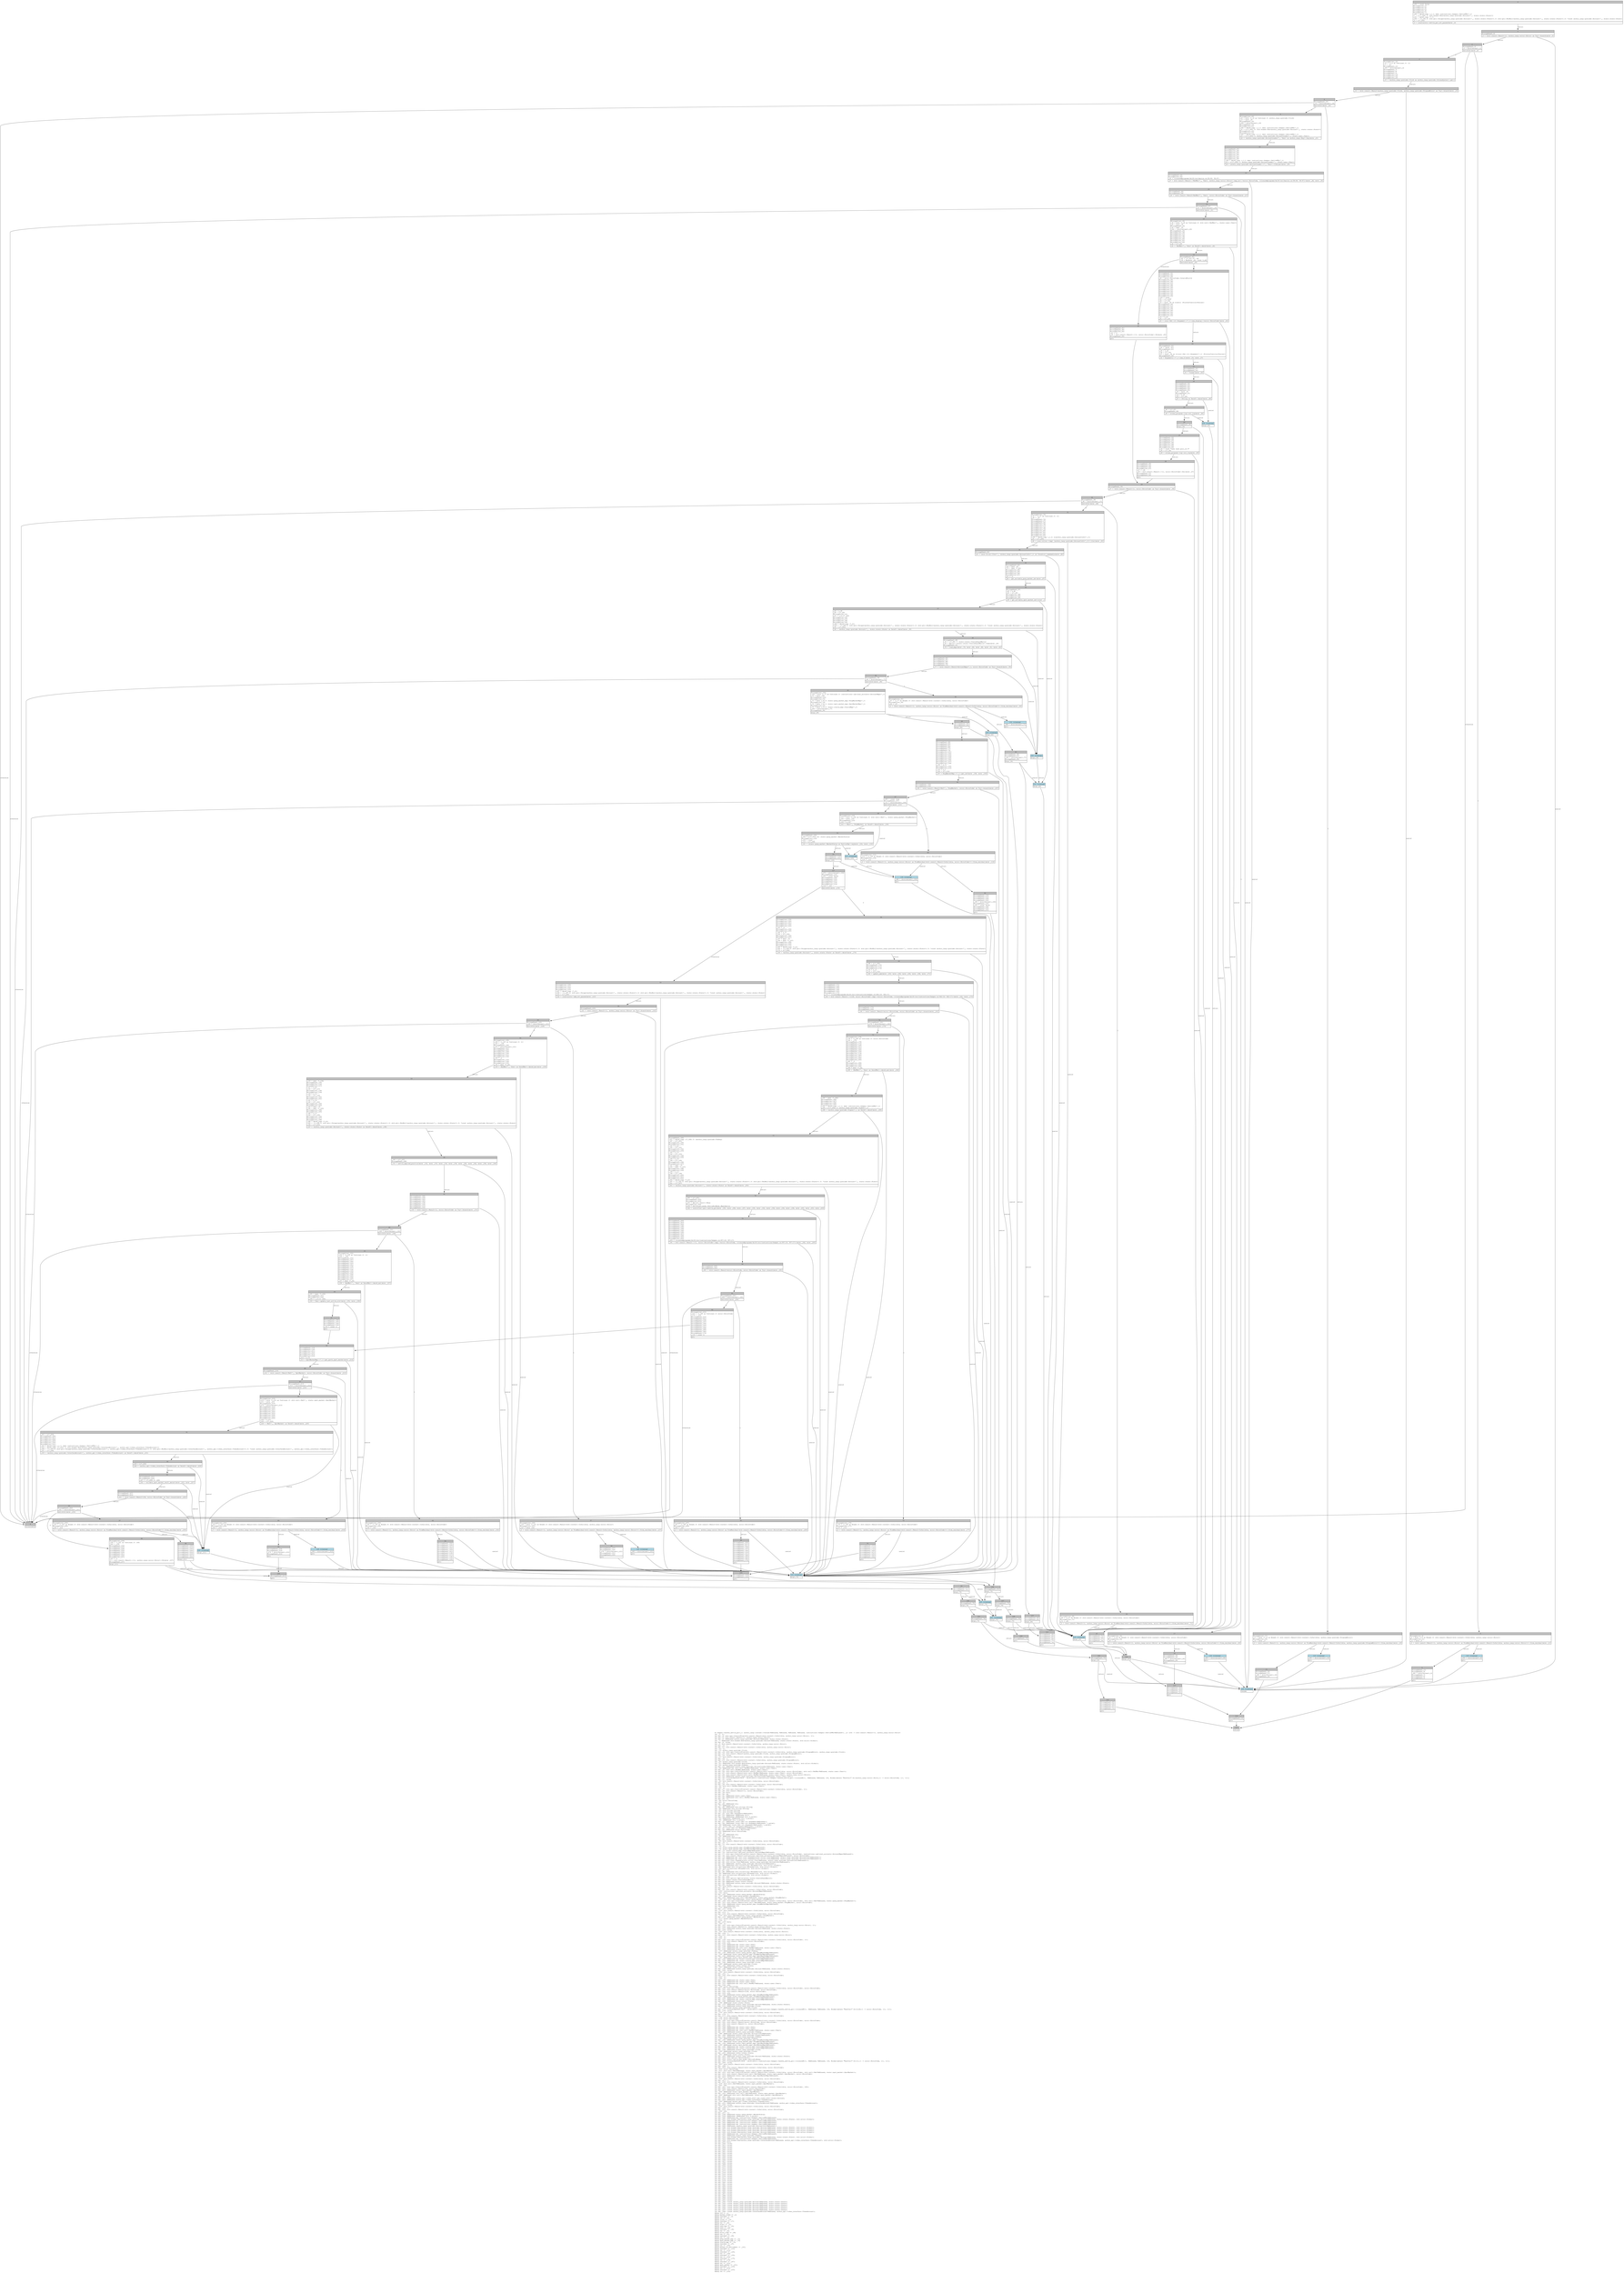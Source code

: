 digraph Mir_0_9234 {
    graph [fontname="Courier, monospace"];
    node [fontname="Courier, monospace"];
    edge [fontname="Courier, monospace"];
    label=<fn keeper::handle_settle_pnl(_1: anchor_lang::context::Context&lt;ReErased, ReErased, ReErased, ReErased, instructions::keeper::SettlePNL&lt;ReErased&gt;&gt;, _2: u16) -&gt; std::result::Result&lt;(), anchor_lang::error::Error&gt;<br align="left"/>let _3: ();<br align="left"/>let mut _4: std::ops::ControlFlow&lt;std::result::Result&lt;std::convert::Infallible, anchor_lang::error::Error&gt;, ()&gt;;<br align="left"/>let mut _5: std::result::Result&lt;(), anchor_lang::error::Error&gt;;<br align="left"/>let mut _6: &amp;ReErased anchor_lang::prelude::Account&lt;ReErased, state::state::State&gt;;<br align="left"/>let _7: &amp;ReErased std::boxed::Box&lt;anchor_lang::prelude::Account&lt;ReErased, state::state::State&gt;, std::alloc::Global&gt;;<br align="left"/>let mut _8: isize;<br align="left"/>let _9: std::result::Result&lt;std::convert::Infallible, anchor_lang::error::Error&gt;;<br align="left"/>let mut _10: !;<br align="left"/>let mut _11: std::result::Result&lt;std::convert::Infallible, anchor_lang::error::Error&gt;;<br align="left"/>let _12: ();<br align="left"/>let _13: anchor_lang::prelude::Clock;<br align="left"/>let mut _14: std::ops::ControlFlow&lt;std::result::Result&lt;std::convert::Infallible, anchor_lang::prelude::ProgramError&gt;, anchor_lang::prelude::Clock&gt;;<br align="left"/>let mut _15: std::result::Result&lt;anchor_lang::prelude::Clock, anchor_lang::prelude::ProgramError&gt;;<br align="left"/>let mut _16: isize;<br align="left"/>let _17: std::result::Result&lt;std::convert::Infallible, anchor_lang::prelude::ProgramError&gt;;<br align="left"/>let mut _18: !;<br align="left"/>let mut _19: std::result::Result&lt;std::convert::Infallible, anchor_lang::prelude::ProgramError&gt;;<br align="left"/>let _20: anchor_lang::prelude::Clock;<br align="left"/>let _21: &amp;ReErased std::boxed::Box&lt;anchor_lang::prelude::Account&lt;ReErased, state::state::State&gt;, std::alloc::Global&gt;;<br align="left"/>let _22: anchor_lang::prelude::Pubkey;<br align="left"/>let mut _23: &amp;ReErased anchor_lang::prelude::AccountLoader&lt;ReErased, state::user::User&gt;;<br align="left"/>let _24: &amp;ReErased mut std::cell::RefMut&lt;ReErased, state::user::User&gt;;<br align="left"/>let mut _25: std::cell::RefMut&lt;ReErased, state::user::User&gt;;<br align="left"/>let mut _26: std::ops::ControlFlow&lt;std::result::Result&lt;std::convert::Infallible, error::ErrorCode&gt;, std::cell::RefMut&lt;ReErased, state::user::User&gt;&gt;;<br align="left"/>let mut _27: std::result::Result&lt;std::cell::RefMut&lt;ReErased, state::user::User&gt;, error::ErrorCode&gt;;<br align="left"/>let mut _28: std::result::Result&lt;std::cell::RefMut&lt;ReErased, state::user::User&gt;, anchor_lang::error::Error&gt;;<br align="left"/>let mut _29: &amp;ReErased anchor_lang::prelude::AccountLoader&lt;ReErased, state::user::User&gt;;<br align="left"/>let mut _30: Closure(DefId(0:9239 ~ drift[d311]::instructions::keeper::handle_settle_pnl::{closure#2}), [ReErased, ReErased, i32, Binder(extern &quot;RustCall&quot; fn((anchor_lang::error::Error,)) -&gt; error::ErrorCode, []), ()]);<br align="left"/>let mut _31: isize;<br align="left"/>let _32: std::result::Result&lt;std::convert::Infallible, error::ErrorCode&gt;;<br align="left"/>let mut _33: !;<br align="left"/>let mut _34: std::result::Result&lt;std::convert::Infallible, error::ErrorCode&gt;;<br align="left"/>let _35: std::cell::RefMut&lt;ReErased, state::user::User&gt;;<br align="left"/>let _36: ();<br align="left"/>let mut _37: std::ops::ControlFlow&lt;std::result::Result&lt;std::convert::Infallible, error::ErrorCode&gt;, ()&gt;;<br align="left"/>let mut _38: std::result::Result&lt;(), error::ErrorCode&gt;;<br align="left"/>let mut _39: bool;<br align="left"/>let mut _40: u8;<br align="left"/>let mut _41: &amp;ReErased state::user::User;<br align="left"/>let mut _42: &amp;ReErased std::cell::RefMut&lt;ReErased, state::user::User&gt;;<br align="left"/>let mut _43: ();<br align="left"/>let _44: error::ErrorCode;<br align="left"/>let _45: ();<br align="left"/>let mut _46: &amp;ReErased str;<br align="left"/>let _47: &amp;ReErased str;<br align="left"/>let mut _48: &amp;ReErased std::string::String;<br align="left"/>let _49: &amp;ReErased std::string::String;<br align="left"/>let _50: std::string::String;<br align="left"/>let _51: std::string::String;<br align="left"/>let mut _52: std::fmt::Arguments&lt;ReErased&gt;;<br align="left"/>let mut _53: &amp;ReErased [&amp;ReErased str];<br align="left"/>let mut _54: &amp;ReErased [&amp;ReErased str; 2_usize];<br align="left"/>let _55: &amp;ReErased [&amp;ReErased str; 2_usize];<br align="left"/>let _56: [&amp;ReErased str; 2_usize];<br align="left"/>let mut _57: &amp;ReErased [core::fmt::rt::Argument&lt;ReErased&gt;];<br align="left"/>let mut _58: &amp;ReErased [core::fmt::rt::Argument&lt;ReErased&gt;; 1_usize];<br align="left"/>let _59: &amp;ReErased [core::fmt::rt::Argument&lt;ReErased&gt;; 1_usize];<br align="left"/>let _60: [core::fmt::rt::Argument&lt;ReErased&gt;; 1_usize];<br align="left"/>let mut _61: core::fmt::rt::Argument&lt;ReErased&gt;;<br align="left"/>let mut _62: &amp;ReErased error::ErrorCode;<br align="left"/>let _63: &amp;ReErased error::ErrorCode;<br align="left"/>let _64: ();<br align="left"/>let mut _65: &amp;ReErased str;<br align="left"/>let _66: &amp;ReErased str;<br align="left"/>let mut _67: error::ErrorCode;<br align="left"/>let mut _68: isize;<br align="left"/>let _69: std::result::Result&lt;std::convert::Infallible, error::ErrorCode&gt;;<br align="left"/>let mut _70: !;<br align="left"/>let mut _71: std::result::Result&lt;std::convert::Infallible, error::ErrorCode&gt;;<br align="left"/>let _72: ();<br align="left"/>let _73: state::perp_market_map::PerpMarketMap&lt;ReErased&gt;;<br align="left"/>let _74: state::spot_market_map::SpotMarketMap&lt;ReErased&gt;;<br align="left"/>let mut _75: state::oracle_map::OracleMap&lt;ReErased&gt;;<br align="left"/>let mut _76: instructions::optional_accounts::AccountMaps&lt;ReErased&gt;;<br align="left"/>let mut _77: std::ops::ControlFlow&lt;std::result::Result&lt;std::convert::Infallible, error::ErrorCode&gt;, instructions::optional_accounts::AccountMaps&lt;ReErased&gt;&gt;;<br align="left"/>let mut _78: std::result::Result&lt;instructions::optional_accounts::AccountMaps&lt;ReErased&gt;, error::ErrorCode&gt;;<br align="left"/>let mut _79: &amp;ReErased mut std::iter::Peekable&lt;std::slice::Iter&lt;ReErased, anchor_lang::prelude::AccountInfo&lt;ReErased&gt;&gt;&gt;;<br align="left"/>let mut _80: &amp;ReErased mut std::iter::Peekable&lt;std::slice::Iter&lt;ReErased, anchor_lang::prelude::AccountInfo&lt;ReErased&gt;&gt;&gt;;<br align="left"/>let mut _81: std::iter::Peekable&lt;std::slice::Iter&lt;ReErased, anchor_lang::prelude::AccountInfo&lt;ReErased&gt;&gt;&gt;;<br align="left"/>let mut _82: std::slice::Iter&lt;ReErased, anchor_lang::prelude::AccountInfo&lt;ReErased&gt;&gt;;<br align="left"/>let mut _83: &amp;ReErased [anchor_lang::prelude::AccountInfo&lt;ReErased&gt;];<br align="left"/>let mut _84: &amp;ReErased std::collections::BTreeSet&lt;u16, std::alloc::Global&gt;;<br align="left"/>let _85: &amp;ReErased std::collections::BTreeSet&lt;u16, std::alloc::Global&gt;;<br align="left"/>let _86: std::collections::BTreeSet&lt;u16, std::alloc::Global&gt;;<br align="left"/>let mut _87: u16;<br align="left"/>let mut _88: &amp;ReErased std::collections::BTreeSet&lt;u16, std::alloc::Global&gt;;<br align="left"/>let _89: &amp;ReErased std::collections::BTreeSet&lt;u16, std::alloc::Global&gt;;<br align="left"/>let _90: std::collections::BTreeSet&lt;u16, std::alloc::Global&gt;;<br align="left"/>let mut _91: u64;<br align="left"/>let mut _92: std::option::Option&lt;state::state::OracleGuardRails&gt;;<br align="left"/>let mut _93: state::state::OracleGuardRails;<br align="left"/>let mut _94: &amp;ReErased state::state::State;<br align="left"/>let mut _95: &amp;ReErased anchor_lang::prelude::Account&lt;ReErased, state::state::State&gt;;<br align="left"/>let mut _96: isize;<br align="left"/>let _97: std::result::Result&lt;std::convert::Infallible, error::ErrorCode&gt;;<br align="left"/>let mut _98: !;<br align="left"/>let mut _99: std::result::Result&lt;std::convert::Infallible, error::ErrorCode&gt;;<br align="left"/>let _100: instructions::optional_accounts::AccountMaps&lt;ReErased&gt;;<br align="left"/>let _101: bool;<br align="left"/>let mut _102: &amp;ReErased state::perp_market::MarketStatus;<br align="left"/>let _103: &amp;ReErased state::perp_market::PerpMarket;<br align="left"/>let mut _104: &amp;ReErased std::cell::Ref&lt;ReErased, state::perp_market::PerpMarket&gt;;<br align="left"/>let _105: std::cell::Ref&lt;ReErased, state::perp_market::PerpMarket&gt;;<br align="left"/>let mut _106: std::ops::ControlFlow&lt;std::result::Result&lt;std::convert::Infallible, error::ErrorCode&gt;, std::cell::Ref&lt;ReErased, state::perp_market::PerpMarket&gt;&gt;;<br align="left"/>let mut _107: std::result::Result&lt;std::cell::Ref&lt;ReErased, state::perp_market::PerpMarket&gt;, error::ErrorCode&gt;;<br align="left"/>let mut _108: &amp;ReErased state::perp_market_map::PerpMarketMap&lt;ReErased&gt;;<br align="left"/>let mut _109: &amp;ReErased u16;<br align="left"/>let _110: &amp;ReErased u16;<br align="left"/>let mut _111: isize;<br align="left"/>let _112: std::result::Result&lt;std::convert::Infallible, error::ErrorCode&gt;;<br align="left"/>let mut _113: !;<br align="left"/>let mut _114: std::result::Result&lt;std::convert::Infallible, error::ErrorCode&gt;;<br align="left"/>let _115: std::cell::Ref&lt;ReErased, state::perp_market::PerpMarket&gt;;<br align="left"/>let mut _116: &amp;ReErased state::perp_market::MarketStatus;<br align="left"/>let _117: state::perp_market::MarketStatus;<br align="left"/>let _118: ();<br align="left"/>let mut _119: bool;<br align="left"/>let _120: ();<br align="left"/>let mut _121: std::ops::ControlFlow&lt;std::result::Result&lt;std::convert::Infallible, anchor_lang::error::Error&gt;, ()&gt;;<br align="left"/>let mut _122: std::result::Result&lt;(), anchor_lang::error::Error&gt;;<br align="left"/>let mut _123: &amp;ReErased anchor_lang::prelude::Account&lt;ReErased, state::state::State&gt;;<br align="left"/>let mut _124: isize;<br align="left"/>let _125: std::result::Result&lt;std::convert::Infallible, anchor_lang::error::Error&gt;;<br align="left"/>let mut _126: !;<br align="left"/>let mut _127: std::result::Result&lt;std::convert::Infallible, anchor_lang::error::Error&gt;;<br align="left"/>let _128: ();<br align="left"/>let _129: ();<br align="left"/>let mut _130: std::ops::ControlFlow&lt;std::result::Result&lt;std::convert::Infallible, error::ErrorCode&gt;, ()&gt;;<br align="left"/>let mut _131: std::result::Result&lt;(), error::ErrorCode&gt;;<br align="left"/>let mut _132: u16;<br align="left"/>let mut _133: &amp;ReErased mut state::user::User;<br align="left"/>let mut _134: &amp;ReErased mut state::user::User;<br align="left"/>let mut _135: &amp;ReErased mut std::cell::RefMut&lt;ReErased, state::user::User&gt;;<br align="left"/>let mut _136: &amp;ReErased anchor_lang::prelude::Pubkey;<br align="left"/>let _137: &amp;ReErased anchor_lang::prelude::Pubkey;<br align="left"/>let mut _138: &amp;ReErased state::perp_market_map::PerpMarketMap&lt;ReErased&gt;;<br align="left"/>let _139: &amp;ReErased state::perp_market_map::PerpMarketMap&lt;ReErased&gt;;<br align="left"/>let mut _140: &amp;ReErased state::spot_market_map::SpotMarketMap&lt;ReErased&gt;;<br align="left"/>let _141: &amp;ReErased state::spot_market_map::SpotMarketMap&lt;ReErased&gt;;<br align="left"/>let mut _142: &amp;ReErased mut state::oracle_map::OracleMap&lt;ReErased&gt;;<br align="left"/>let mut _143: &amp;ReErased mut state::oracle_map::OracleMap&lt;ReErased&gt;;<br align="left"/>let mut _144: &amp;ReErased anchor_lang::prelude::Clock;<br align="left"/>let _145: &amp;ReErased anchor_lang::prelude::Clock;<br align="left"/>let mut _146: &amp;ReErased state::state::State;<br align="left"/>let _147: &amp;ReErased state::state::State;<br align="left"/>let mut _148: &amp;ReErased anchor_lang::prelude::Account&lt;ReErased, state::state::State&gt;;<br align="left"/>let mut _149: isize;<br align="left"/>let _150: std::result::Result&lt;std::convert::Infallible, error::ErrorCode&gt;;<br align="left"/>let mut _151: !;<br align="left"/>let mut _152: std::result::Result&lt;std::convert::Infallible, error::ErrorCode&gt;;<br align="left"/>let _153: ();<br align="left"/>let _154: ();<br align="left"/>let mut _155: &amp;ReErased mut state::user::User;<br align="left"/>let mut _156: &amp;ReErased mut state::user::User;<br align="left"/>let mut _157: &amp;ReErased mut std::cell::RefMut&lt;ReErased, state::user::User&gt;;<br align="left"/>let mut _158: u64;<br align="left"/>let _159: error::ErrorCode;<br align="left"/>let mut _160: std::ops::ControlFlow&lt;std::result::Result&lt;std::convert::Infallible, error::ErrorCode&gt;, error::ErrorCode&gt;;<br align="left"/>let mut _161: std::result::Result&lt;error::ErrorCode, error::ErrorCode&gt;;<br align="left"/>let mut _162: std::result::Result&lt;i128, error::ErrorCode&gt;;<br align="left"/>let mut _163: u16;<br align="left"/>let mut _164: &amp;ReErased state::perp_market_map::PerpMarketMap&lt;ReErased&gt;;<br align="left"/>let _165: &amp;ReErased state::perp_market_map::PerpMarketMap&lt;ReErased&gt;;<br align="left"/>let mut _166: &amp;ReErased mut state::oracle_map::OracleMap&lt;ReErased&gt;;<br align="left"/>let mut _167: &amp;ReErased mut state::oracle_map::OracleMap&lt;ReErased&gt;;<br align="left"/>let mut _168: &amp;ReErased state::state::State;<br align="left"/>let _169: &amp;ReErased state::state::State;<br align="left"/>let mut _170: &amp;ReErased anchor_lang::prelude::Account&lt;ReErased, state::state::State&gt;;<br align="left"/>let mut _171: &amp;ReErased anchor_lang::prelude::Clock;<br align="left"/>let _172: &amp;ReErased anchor_lang::prelude::Clock;<br align="left"/>let mut _173: Closure(DefId(0:9237 ~ drift[d311]::instructions::keeper::handle_settle_pnl::{closure#0}), [ReErased, ReErased, i32, Binder(extern &quot;RustCall&quot; fn((i128,)) -&gt; error::ErrorCode, []), ()]);<br align="left"/>let mut _174: isize;<br align="left"/>let _175: std::result::Result&lt;std::convert::Infallible, error::ErrorCode&gt;;<br align="left"/>let mut _176: !;<br align="left"/>let mut _177: std::result::Result&lt;std::convert::Infallible, error::ErrorCode&gt;;<br align="left"/>let _178: error::ErrorCode;<br align="left"/>let _179: error::ErrorCode;<br align="left"/>let mut _180: std::ops::ControlFlow&lt;std::result::Result&lt;std::convert::Infallible, error::ErrorCode&gt;, error::ErrorCode&gt;;<br align="left"/>let mut _181: std::result::Result&lt;error::ErrorCode, error::ErrorCode&gt;;<br align="left"/>let mut _182: std::result::Result&lt;(), error::ErrorCode&gt;;<br align="left"/>let mut _183: u16;<br align="left"/>let mut _184: &amp;ReErased mut state::user::User;<br align="left"/>let mut _185: &amp;ReErased mut state::user::User;<br align="left"/>let mut _186: &amp;ReErased mut std::cell::RefMut&lt;ReErased, state::user::User&gt;;<br align="left"/>let mut _187: &amp;ReErased anchor_lang::prelude::Pubkey;<br align="left"/>let _188: &amp;ReErased anchor_lang::prelude::AccountInfo&lt;ReErased&gt;;<br align="left"/>let mut _189: &amp;ReErased anchor_lang::prelude::Signer&lt;ReErased&gt;;<br align="left"/>let mut _190: &amp;ReErased anchor_lang::prelude::Pubkey;<br align="left"/>let _191: &amp;ReErased anchor_lang::prelude::Pubkey;<br align="left"/>let mut _192: &amp;ReErased state::perp_market_map::PerpMarketMap&lt;ReErased&gt;;<br align="left"/>let _193: &amp;ReErased state::perp_market_map::PerpMarketMap&lt;ReErased&gt;;<br align="left"/>let mut _194: &amp;ReErased state::spot_market_map::SpotMarketMap&lt;ReErased&gt;;<br align="left"/>let _195: &amp;ReErased state::spot_market_map::SpotMarketMap&lt;ReErased&gt;;<br align="left"/>let mut _196: &amp;ReErased mut state::oracle_map::OracleMap&lt;ReErased&gt;;<br align="left"/>let mut _197: &amp;ReErased mut state::oracle_map::OracleMap&lt;ReErased&gt;;<br align="left"/>let mut _198: &amp;ReErased anchor_lang::prelude::Clock;<br align="left"/>let _199: &amp;ReErased anchor_lang::prelude::Clock;<br align="left"/>let mut _200: &amp;ReErased state::state::State;<br align="left"/>let _201: &amp;ReErased state::state::State;<br align="left"/>let mut _202: &amp;ReErased anchor_lang::prelude::Account&lt;ReErased, state::state::State&gt;;<br align="left"/>let mut _203: std::option::Option&lt;bool&gt;;<br align="left"/>let mut _204: state::settle_pnl_mode::SettlePnlMode;<br align="left"/>let mut _205: Closure(DefId(0:9238 ~ drift[d311]::instructions::keeper::handle_settle_pnl::{closure#1}), [ReErased, ReErased, i32, Binder(extern &quot;RustCall&quot; fn(((),)) -&gt; error::ErrorCode, []), ()]);<br align="left"/>let mut _206: isize;<br align="left"/>let _207: std::result::Result&lt;std::convert::Infallible, error::ErrorCode&gt;;<br align="left"/>let mut _208: !;<br align="left"/>let mut _209: std::result::Result&lt;std::convert::Infallible, error::ErrorCode&gt;;<br align="left"/>let _210: error::ErrorCode;<br align="left"/>let _211: std::cell::Ref&lt;ReErased, state::spot_market::SpotMarket&gt;;<br align="left"/>let mut _212: std::ops::ControlFlow&lt;std::result::Result&lt;std::convert::Infallible, error::ErrorCode&gt;, std::cell::Ref&lt;ReErased, state::spot_market::SpotMarket&gt;&gt;;<br align="left"/>let mut _213: std::result::Result&lt;std::cell::Ref&lt;ReErased, state::spot_market::SpotMarket&gt;, error::ErrorCode&gt;;<br align="left"/>let mut _214: &amp;ReErased state::spot_market_map::SpotMarketMap&lt;ReErased&gt;;<br align="left"/>let mut _215: isize;<br align="left"/>let _216: std::result::Result&lt;std::convert::Infallible, error::ErrorCode&gt;;<br align="left"/>let mut _217: !;<br align="left"/>let mut _218: std::result::Result&lt;std::convert::Infallible, error::ErrorCode&gt;;<br align="left"/>let _219: std::cell::Ref&lt;ReErased, state::spot_market::SpotMarket&gt;;<br align="left"/>let _220: i64;<br align="left"/>let mut _221: std::ops::ControlFlow&lt;std::result::Result&lt;std::convert::Infallible, error::ErrorCode&gt;, i64&gt;;<br align="left"/>let mut _222: std::result::Result&lt;i64, error::ErrorCode&gt;;<br align="left"/>let mut _223: &amp;ReErased state::spot_market::SpotMarket;<br align="left"/>let _224: &amp;ReErased state::spot_market::SpotMarket;<br align="left"/>let mut _225: &amp;ReErased std::cell::Ref&lt;ReErased, state::spot_market::SpotMarket&gt;;<br align="left"/>let _226: &amp;ReErased std::cell::Ref&lt;ReErased, state::spot_market::SpotMarket&gt;;<br align="left"/>let mut _227: u64;<br align="left"/>let mut _228: &amp;ReErased anchor_spl::token_2022::spl_token_2022::state::Account;<br align="left"/>let mut _229: &amp;ReErased anchor_spl::token_interface::TokenAccount;<br align="left"/>let _230: &amp;ReErased anchor_spl::token_interface::TokenAccount;<br align="left"/>let mut _231: &amp;ReErased anchor_lang::prelude::InterfaceAccount&lt;ReErased, anchor_spl::token_interface::TokenAccount&gt;;<br align="left"/>let mut _232: isize;<br align="left"/>let _233: std::result::Result&lt;std::convert::Infallible, error::ErrorCode&gt;;<br align="left"/>let mut _234: !;<br align="left"/>let mut _235: std::result::Result&lt;std::convert::Infallible, error::ErrorCode&gt;;<br align="left"/>let _236: i64;<br align="left"/>let mut _237: ();<br align="left"/>let mut _238: &amp;ReErased state::perp_market::MarketStatus;<br align="left"/>let mut _239: &amp;ReErased [&amp;ReErased str; 2_usize];<br align="left"/>let mut _240: &amp;ReErased mut instructions::keeper::SettlePNL&lt;ReErased&gt;;<br align="left"/>let mut _241: std::boxed::Box&lt;anchor_lang::prelude::Account&lt;ReErased, state::state::State&gt;, std::alloc::Global&gt;;<br align="left"/>let mut _242: &amp;ReErased mut instructions::keeper::SettlePNL&lt;ReErased&gt;;<br align="left"/>let mut _243: &amp;ReErased mut instructions::keeper::SettlePNL&lt;ReErased&gt;;<br align="left"/>let mut _244: &amp;ReErased mut instructions::keeper::SettlePNL&lt;ReErased&gt;;<br align="left"/>let mut _245: &amp;ReErased [anchor_lang::prelude::AccountInfo&lt;ReErased&gt;];<br align="left"/>let mut _246: std::boxed::Box&lt;anchor_lang::prelude::Account&lt;ReErased, state::state::State&gt;, std::alloc::Global&gt;;<br align="left"/>let mut _247: std::boxed::Box&lt;anchor_lang::prelude::Account&lt;ReErased, state::state::State&gt;, std::alloc::Global&gt;;<br align="left"/>let mut _248: std::boxed::Box&lt;anchor_lang::prelude::Account&lt;ReErased, state::state::State&gt;, std::alloc::Global&gt;;<br align="left"/>let mut _249: std::boxed::Box&lt;anchor_lang::prelude::Account&lt;ReErased, state::state::State&gt;, std::alloc::Global&gt;;<br align="left"/>let mut _250: &amp;ReErased mut instructions::keeper::SettlePNL&lt;ReErased&gt;;<br align="left"/>let mut _251: &amp;ReErased anchor_lang::prelude::Pubkey;<br align="left"/>let mut _252: std::boxed::Box&lt;anchor_lang::prelude::Account&lt;ReErased, state::state::State&gt;, std::alloc::Global&gt;;<br align="left"/>let mut _253: &amp;ReErased mut instructions::keeper::SettlePNL&lt;ReErased&gt;;<br align="left"/>let mut _254: std::boxed::Box&lt;anchor_lang::prelude::InterfaceAccount&lt;ReErased, anchor_spl::token_interface::TokenAccount&gt;, std::alloc::Global&gt;;<br align="left"/>let mut _255: bool;<br align="left"/>let mut _256: isize;<br align="left"/>let mut _257: isize;<br align="left"/>let mut _258: isize;<br align="left"/>let mut _259: isize;<br align="left"/>let mut _260: isize;<br align="left"/>let mut _261: isize;<br align="left"/>let mut _262: isize;<br align="left"/>let mut _263: isize;<br align="left"/>let mut _264: isize;<br align="left"/>let mut _265: isize;<br align="left"/>let mut _266: isize;<br align="left"/>let mut _267: isize;<br align="left"/>let mut _268: isize;<br align="left"/>let mut _269: isize;<br align="left"/>let mut _270: isize;<br align="left"/>let mut _271: isize;<br align="left"/>let mut _272: isize;<br align="left"/>let mut _273: isize;<br align="left"/>let mut _274: isize;<br align="left"/>let mut _275: isize;<br align="left"/>let mut _276: isize;<br align="left"/>let mut _277: isize;<br align="left"/>let mut _278: isize;<br align="left"/>let mut _279: isize;<br align="left"/>let mut _280: isize;<br align="left"/>let mut _281: isize;<br align="left"/>let mut _282: isize;<br align="left"/>let mut _283: isize;<br align="left"/>let mut _284: isize;<br align="left"/>let mut _285: isize;<br align="left"/>let mut _286: isize;<br align="left"/>let mut _287: isize;<br align="left"/>let mut _288: isize;<br align="left"/>let mut _289: isize;<br align="left"/>let mut _290: isize;<br align="left"/>let mut _291: isize;<br align="left"/>let mut _292: *const anchor_lang::prelude::Account&lt;ReErased, state::state::State&gt;;<br align="left"/>let mut _293: *const anchor_lang::prelude::Account&lt;ReErased, state::state::State&gt;;<br align="left"/>let mut _294: *const anchor_lang::prelude::Account&lt;ReErased, state::state::State&gt;;<br align="left"/>let mut _295: *const anchor_lang::prelude::Account&lt;ReErased, state::state::State&gt;;<br align="left"/>let mut _296: *const anchor_lang::prelude::Account&lt;ReErased, state::state::State&gt;;<br align="left"/>let mut _297: *const anchor_lang::prelude::Account&lt;ReErased, state::state::State&gt;;<br align="left"/>let mut _298: *const anchor_lang::prelude::InterfaceAccount&lt;ReErased, anchor_spl::token_interface::TokenAccount&gt;;<br align="left"/>debug ctx =&gt; _1;<br align="left"/>debug market_index =&gt; _2;<br align="left"/>debug residual =&gt; _9;<br align="left"/>debug val =&gt; _12;<br align="left"/>debug clock =&gt; _13;<br align="left"/>debug residual =&gt; _17;<br align="left"/>debug val =&gt; _20;<br align="left"/>debug state =&gt; _21;<br align="left"/>debug user_key =&gt; _22;<br align="left"/>debug user =&gt; _24;<br align="left"/>debug residual =&gt; _32;<br align="left"/>debug val =&gt; _35;<br align="left"/>debug error_code =&gt; _44;<br align="left"/>debug res =&gt; _51;<br align="left"/>debug residual =&gt; _69;<br align="left"/>debug val =&gt; _72;<br align="left"/>debug perp_market_map =&gt; _73;<br align="left"/>debug spot_market_map =&gt; _74;<br align="left"/>debug oracle_map =&gt; _75;<br align="left"/>debug residual =&gt; _97;<br align="left"/>debug val =&gt; _100;<br align="left"/>debug market_in_settlement =&gt; _101;<br align="left"/>debug residual =&gt; _112;<br align="left"/>debug val =&gt; _115;<br align="left"/>debug residual =&gt; _125;<br align="left"/>debug val =&gt; _128;<br align="left"/>debug residual =&gt; _150;<br align="left"/>debug val =&gt; _153;<br align="left"/>debug residual =&gt; _175;<br align="left"/>debug val =&gt; _178;<br align="left"/>debug residual =&gt; _207;<br align="left"/>debug val =&gt; _210;<br align="left"/>debug spot_market =&gt; _211;<br align="left"/>debug residual =&gt; _216;<br align="left"/>debug val =&gt; _219;<br align="left"/>debug residual =&gt; _233;<br align="left"/>debug val =&gt; _236;<br align="left"/>>;
    bb0__0_9234 [shape="none", label=<<table border="0" cellborder="1" cellspacing="0"><tr><td bgcolor="gray" align="center" colspan="1">0</td></tr><tr><td align="left" balign="left">_255 = const false<br/>StorageLive(_3)<br/>StorageLive(_4)<br/>StorageLive(_5)<br/>StorageLive(_6)<br/>StorageLive(_7)<br/>_240 = deref_copy (_1.1: &amp;mut instructions::keeper::SettlePNL&lt;'_&gt;)<br/>_7 = &amp;((*_240).0: std::boxed::Box&lt;anchor_lang::prelude::Account&lt;'_, state::state::State&gt;&gt;)<br/>_241 = deref_copy (*_7)<br/>_292 = (((_241.0: std::ptr::Unique&lt;anchor_lang::prelude::Account&lt;'_, state::state::State&gt;&gt;).0: std::ptr::NonNull&lt;anchor_lang::prelude::Account&lt;'_, state::state::State&gt;&gt;).0: *const anchor_lang::prelude::Account&lt;'_, state::state::State&gt;)<br/>_6 = &amp;(*_292)<br/></td></tr><tr><td align="left">_5 = constraints::settle_pnl_not_paused(move _6)</td></tr></table>>];
    bb1__0_9234 [shape="none", label=<<table border="0" cellborder="1" cellspacing="0"><tr><td bgcolor="gray" align="center" colspan="1">1</td></tr><tr><td align="left" balign="left">StorageDead(_6)<br/></td></tr><tr><td align="left">_4 = &lt;std::result::Result&lt;(), anchor_lang::error::Error&gt; as Try&gt;::branch(move _5)</td></tr></table>>];
    bb2__0_9234 [shape="none", label=<<table border="0" cellborder="1" cellspacing="0"><tr><td bgcolor="gray" align="center" colspan="1">2</td></tr><tr><td align="left" balign="left">StorageDead(_5)<br/>_8 = discriminant(_4)<br/></td></tr><tr><td align="left">switchInt(move _8)</td></tr></table>>];
    bb3__0_9234 [shape="none", label=<<table border="0" cellborder="1" cellspacing="0"><tr><td bgcolor="gray" align="center" colspan="1">3</td></tr><tr><td align="left" balign="left">StorageLive(_12)<br/>_12 = ((_4 as Continue).0: ())<br/>_3 = _12<br/>StorageDead(_12)<br/>_256 = discriminant(_4)<br/>StorageDead(_7)<br/>StorageDead(_4)<br/>StorageDead(_3)<br/>StorageLive(_13)<br/>StorageLive(_14)<br/>StorageLive(_15)<br/></td></tr><tr><td align="left">_15 = &lt;anchor_lang::prelude::Clock as anchor_lang::prelude::SolanaSysvar&gt;::get()</td></tr></table>>];
    bb4__0_9234 [shape="none", label=<<table border="0" cellborder="1" cellspacing="0"><tr><td bgcolor="gray" align="center" colspan="1">4</td></tr><tr><td align="left">unreachable</td></tr></table>>];
    bb5__0_9234 [shape="none", label=<<table border="0" cellborder="1" cellspacing="0"><tr><td bgcolor="gray" align="center" colspan="1">5</td></tr><tr><td align="left" balign="left">StorageLive(_9)<br/>_9 = move ((_4 as Break).0: std::result::Result&lt;std::convert::Infallible, anchor_lang::error::Error&gt;)<br/>StorageLive(_11)<br/>_11 = move _9<br/></td></tr><tr><td align="left">_0 = &lt;std::result::Result&lt;(), anchor_lang::error::Error&gt; as FromResidual&lt;std::result::Result&lt;Infallible, anchor_lang::error::Error&gt;&gt;&gt;::from_residual(move _11)</td></tr></table>>];
    bb6__0_9234 [shape="none", label=<<table border="0" cellborder="1" cellspacing="0"><tr><td bgcolor="gray" align="center" colspan="1">6</td></tr><tr><td align="left" balign="left">StorageDead(_11)<br/>StorageDead(_9)<br/>_282 = discriminant(_4)<br/>StorageDead(_7)<br/>StorageDead(_4)<br/>StorageDead(_3)<br/></td></tr><tr><td align="left">goto</td></tr></table>>];
    bb7__0_9234 [shape="none", label=<<table border="0" cellborder="1" cellspacing="0"><tr><td bgcolor="gray" align="center" colspan="1">7</td></tr><tr><td align="left">_14 = &lt;std::result::Result&lt;anchor_lang::prelude::Clock, anchor_lang::prelude::ProgramError&gt; as Try&gt;::branch(move _15)</td></tr></table>>];
    bb8__0_9234 [shape="none", label=<<table border="0" cellborder="1" cellspacing="0"><tr><td bgcolor="gray" align="center" colspan="1">8</td></tr><tr><td align="left" balign="left">StorageDead(_15)<br/>_16 = discriminant(_14)<br/></td></tr><tr><td align="left">switchInt(move _16)</td></tr></table>>];
    bb9__0_9234 [shape="none", label=<<table border="0" cellborder="1" cellspacing="0"><tr><td bgcolor="gray" align="center" colspan="1">9</td></tr><tr><td align="left" balign="left">StorageLive(_20)<br/>_20 = move ((_14 as Continue).0: anchor_lang::prelude::Clock)<br/>_13 = move _20<br/>StorageDead(_20)<br/>_258 = discriminant(_14)<br/>StorageDead(_14)<br/>StorageLive(_21)<br/>_242 = deref_copy (_1.1: &amp;mut instructions::keeper::SettlePNL&lt;'_&gt;)<br/>_21 = &amp;((*_242).0: std::boxed::Box&lt;anchor_lang::prelude::Account&lt;'_, state::state::State&gt;&gt;)<br/>StorageLive(_22)<br/>StorageLive(_23)<br/>_243 = deref_copy (_1.1: &amp;mut instructions::keeper::SettlePNL&lt;'_&gt;)<br/>_23 = &amp;((*_243).1: anchor_lang::prelude::AccountLoader&lt;'_, state::user::User&gt;)<br/></td></tr><tr><td align="left">_22 = &lt;anchor_lang::prelude::AccountLoader&lt;'_, User&gt; as anchor_lang::Key&gt;::key(move _23)</td></tr></table>>];
    bb10__0_9234 [shape="none", label=<<table border="0" cellborder="1" cellspacing="0"><tr><td bgcolor="gray" align="center" colspan="1">10</td></tr><tr><td align="left" balign="left">StorageLive(_17)<br/>_17 = move ((_14 as Break).0: std::result::Result&lt;std::convert::Infallible, anchor_lang::prelude::ProgramError&gt;)<br/>StorageLive(_19)<br/>_19 = move _17<br/></td></tr><tr><td align="left">_0 = &lt;std::result::Result&lt;(), anchor_lang::error::Error&gt; as FromResidual&lt;std::result::Result&lt;Infallible, anchor_lang::prelude::ProgramError&gt;&gt;&gt;::from_residual(move _19)</td></tr></table>>];
    bb11__0_9234 [shape="none", label=<<table border="0" cellborder="1" cellspacing="0"><tr><td bgcolor="gray" align="center" colspan="1">11</td></tr><tr><td align="left" balign="left">StorageDead(_19)<br/>StorageDead(_17)<br/>_280 = discriminant(_14)<br/>StorageDead(_14)<br/></td></tr><tr><td align="left">goto</td></tr></table>>];
    bb12__0_9234 [shape="none", label=<<table border="0" cellborder="1" cellspacing="0"><tr><td bgcolor="gray" align="center" colspan="1">12</td></tr><tr><td align="left" balign="left">StorageDead(_23)<br/>StorageLive(_24)<br/>StorageLive(_25)<br/>StorageLive(_26)<br/>StorageLive(_27)<br/>StorageLive(_28)<br/>StorageLive(_29)<br/>_244 = deref_copy (_1.1: &amp;mut instructions::keeper::SettlePNL&lt;'_&gt;)<br/>_29 = &amp;((*_244).1: anchor_lang::prelude::AccountLoader&lt;'_, state::user::User&gt;)<br/></td></tr><tr><td align="left">_28 = anchor_lang::prelude::AccountLoader::&lt;'_, User&gt;::load_mut(move _29)</td></tr></table>>];
    bb13__0_9234 [shape="none", label=<<table border="0" cellborder="1" cellspacing="0"><tr><td bgcolor="gray" align="center" colspan="1">13</td></tr><tr><td align="left" balign="left">StorageDead(_29)<br/>StorageLive(_30)<br/>_30 = {closure@programs/drift/src/macros.rs:58:44: 58:47}<br/></td></tr><tr><td align="left">_27 = std::result::Result::&lt;RefMut&lt;'_, User&gt;, anchor_lang::error::Error&gt;::map_err::&lt;error::ErrorCode, {closure@programs/drift/src/macros.rs:58:44: 58:47}&gt;(move _28, move _30)</td></tr></table>>];
    bb14__0_9234 [shape="none", label=<<table border="0" cellborder="1" cellspacing="0"><tr><td bgcolor="gray" align="center" colspan="1">14</td></tr><tr><td align="left" balign="left">StorageDead(_30)<br/>StorageDead(_28)<br/></td></tr><tr><td align="left">_26 = &lt;std::result::Result&lt;RefMut&lt;'_, User&gt;, error::ErrorCode&gt; as Try&gt;::branch(move _27)</td></tr></table>>];
    bb15__0_9234 [shape="none", label=<<table border="0" cellborder="1" cellspacing="0"><tr><td bgcolor="gray" align="center" colspan="1">15</td></tr><tr><td align="left" balign="left">StorageDead(_27)<br/>_31 = discriminant(_26)<br/></td></tr><tr><td align="left">switchInt(move _31)</td></tr></table>>];
    bb16__0_9234 [shape="none", label=<<table border="0" cellborder="1" cellspacing="0"><tr><td bgcolor="gray" align="center" colspan="1">16</td></tr><tr><td align="left" balign="left">StorageLive(_35)<br/>_35 = move ((_26 as Continue).0: std::cell::RefMut&lt;'_, state::user::User&gt;)<br/>_25 = move _35<br/>StorageDead(_35)<br/>_24 = &amp;mut _25<br/>_262 = discriminant(_26)<br/>StorageDead(_26)<br/>StorageLive(_36)<br/>StorageLive(_37)<br/>StorageLive(_38)<br/>StorageLive(_39)<br/>StorageLive(_40)<br/>StorageLive(_41)<br/>StorageLive(_42)<br/>_42 = &amp;(*_24)<br/></td></tr><tr><td align="left">_41 = &lt;RefMut&lt;'_, User&gt; as Deref&gt;::deref(move _42)</td></tr></table>>];
    bb17__0_9234 [shape="none", label=<<table border="0" cellborder="1" cellspacing="0"><tr><td bgcolor="gray" align="center" colspan="1">17</td></tr><tr><td align="left" balign="left">StorageLive(_32)<br/>_32 = ((_26 as Break).0: std::result::Result&lt;std::convert::Infallible, error::ErrorCode&gt;)<br/>StorageLive(_34)<br/>_34 = _32<br/></td></tr><tr><td align="left">_0 = &lt;std::result::Result&lt;(), anchor_lang::error::Error&gt; as FromResidual&lt;std::result::Result&lt;Infallible, error::ErrorCode&gt;&gt;&gt;::from_residual(move _34)</td></tr></table>>];
    bb18__0_9234 [shape="none", label=<<table border="0" cellborder="1" cellspacing="0"><tr><td bgcolor="gray" align="center" colspan="1">18</td></tr><tr><td align="left" balign="left">StorageDead(_34)<br/>StorageDead(_32)<br/>_260 = discriminant(_26)<br/>StorageDead(_26)<br/></td></tr><tr><td align="left">goto</td></tr></table>>];
    bb19__0_9234 [shape="none", label=<<table border="0" cellborder="1" cellspacing="0"><tr><td bgcolor="gray" align="center" colspan="1">19</td></tr><tr><td align="left" balign="left">StorageDead(_42)<br/>_40 = ((*_41).27: u8)<br/>_39 = Eq(move _40, const 0_u8)<br/></td></tr><tr><td align="left">switchInt(move _39)</td></tr></table>>];
    bb20__0_9234 [shape="none", label=<<table border="0" cellborder="1" cellspacing="0"><tr><td bgcolor="gray" align="center" colspan="1">20</td></tr><tr><td align="left" balign="left">StorageDead(_41)<br/>StorageDead(_40)<br/>StorageLive(_43)<br/>_43 = ()<br/>_38 = std::result::Result::&lt;(), error::ErrorCode&gt;::Ok(move _43)<br/>StorageDead(_43)<br/></td></tr><tr><td align="left">goto</td></tr></table>>];
    bb21__0_9234 [shape="none", label=<<table border="0" cellborder="1" cellspacing="0"><tr><td bgcolor="gray" align="center" colspan="1">21</td></tr><tr><td align="left" balign="left">StorageDead(_41)<br/>StorageDead(_40)<br/>StorageLive(_44)<br/>_44 = error::ErrorCode::InvalidPoolId<br/>StorageLive(_45)<br/>StorageLive(_46)<br/>StorageLive(_47)<br/>StorageLive(_48)<br/>StorageLive(_49)<br/>StorageLive(_50)<br/>StorageLive(_51)<br/>StorageLive(_52)<br/>StorageLive(_53)<br/>StorageLive(_54)<br/>StorageLive(_55)<br/>_239 = const _<br/>_55 = &amp;(*_239)<br/>_54 = &amp;(*_55)<br/>_53 = move _54 as &amp;[&amp;str] (PointerCoercion(Unsize))<br/>StorageDead(_54)<br/>StorageLive(_57)<br/>StorageLive(_58)<br/>StorageLive(_59)<br/>StorageLive(_60)<br/>StorageLive(_61)<br/>StorageLive(_62)<br/>StorageLive(_63)<br/>_63 = &amp;_44<br/>_62 = &amp;(*_63)<br/></td></tr><tr><td align="left">_61 = core::fmt::rt::Argument::&lt;'_&gt;::new_display::&lt;error::ErrorCode&gt;(move _62)</td></tr></table>>];
    bb22__0_9234 [shape="none", label=<<table border="0" cellborder="1" cellspacing="0"><tr><td bgcolor="gray" align="center" colspan="1">22</td></tr><tr><td align="left" balign="left">StorageDead(_62)<br/>_60 = [move _61]<br/>StorageDead(_61)<br/>_59 = &amp;_60<br/>_58 = &amp;(*_59)<br/>_57 = move _58 as &amp;[core::fmt::rt::Argument&lt;'_&gt;] (PointerCoercion(Unsize))<br/>StorageDead(_58)<br/></td></tr><tr><td align="left">_52 = Arguments::&lt;'_&gt;::new_v1(move _53, move _57)</td></tr></table>>];
    bb23__0_9234 [shape="none", label=<<table border="0" cellborder="1" cellspacing="0"><tr><td bgcolor="gray" align="center" colspan="1">23</td></tr><tr><td align="left" balign="left">StorageDead(_57)<br/>StorageDead(_53)<br/></td></tr><tr><td align="left">_51 = format(move _52)</td></tr></table>>];
    bb24__0_9234 [shape="none", label=<<table border="0" cellborder="1" cellspacing="0"><tr><td bgcolor="gray" align="center" colspan="1">24</td></tr><tr><td align="left" balign="left">StorageDead(_52)<br/>StorageDead(_63)<br/>StorageDead(_60)<br/>StorageDead(_59)<br/>StorageDead(_55)<br/>_50 = move _51<br/>StorageDead(_51)<br/>_49 = &amp;_50<br/>_48 = &amp;(*_49)<br/></td></tr><tr><td align="left">_47 = &lt;String as Deref&gt;::deref(move _48)</td></tr></table>>];
    bb25__0_9234 [shape="none", label=<<table border="0" cellborder="1" cellspacing="0"><tr><td bgcolor="gray" align="center" colspan="1">25</td></tr><tr><td align="left" balign="left">_46 = &amp;(*_47)<br/>StorageDead(_48)<br/></td></tr><tr><td align="left">_45 = solana_program::log::sol_log(move _46)</td></tr></table>>];
    bb26__0_9234 [shape="none", label=<<table border="0" cellborder="1" cellspacing="0"><tr><td bgcolor="gray" align="center" colspan="1">26</td></tr><tr><td align="left" balign="left">StorageDead(_46)<br/></td></tr><tr><td align="left">drop(_50)</td></tr></table>>];
    bb27__0_9234 [shape="none", label=<<table border="0" cellborder="1" cellspacing="0"><tr><td bgcolor="gray" align="center" colspan="1">27</td></tr><tr><td align="left" balign="left">StorageDead(_50)<br/>StorageDead(_49)<br/>StorageDead(_47)<br/>StorageDead(_45)<br/>StorageLive(_64)<br/>StorageLive(_65)<br/>StorageLive(_66)<br/>_66 = const &quot;user have pool_id 0&quot;<br/>_65 = &amp;(*_66)<br/></td></tr><tr><td align="left">_64 = solana_program::log::sol_log(move _65)</td></tr></table>>];
    bb28__0_9234 [shape="none", label=<<table border="0" cellborder="1" cellspacing="0"><tr><td bgcolor="gray" align="center" colspan="1">28</td></tr><tr><td align="left" balign="left">StorageDead(_65)<br/>StorageDead(_66)<br/>StorageDead(_64)<br/>StorageLive(_67)<br/>_67 = _44<br/>_38 = std::result::Result::&lt;(), error::ErrorCode&gt;::Err(move _67)<br/>StorageDead(_67)<br/>StorageDead(_44)<br/></td></tr><tr><td align="left">goto</td></tr></table>>];
    bb29__0_9234 [shape="none", label=<<table border="0" cellborder="1" cellspacing="0"><tr><td bgcolor="gray" align="center" colspan="1">29</td></tr><tr><td align="left" balign="left">StorageDead(_39)<br/></td></tr><tr><td align="left">_37 = &lt;std::result::Result&lt;(), error::ErrorCode&gt; as Try&gt;::branch(move _38)</td></tr></table>>];
    bb30__0_9234 [shape="none", label=<<table border="0" cellborder="1" cellspacing="0"><tr><td bgcolor="gray" align="center" colspan="1">30</td></tr><tr><td align="left" balign="left">StorageDead(_38)<br/>_68 = discriminant(_37)<br/></td></tr><tr><td align="left">switchInt(move _68)</td></tr></table>>];
    bb31__0_9234 [shape="none", label=<<table border="0" cellborder="1" cellspacing="0"><tr><td bgcolor="gray" align="center" colspan="1">31</td></tr><tr><td align="left" balign="left">StorageLive(_72)<br/>_72 = ((_37 as Continue).0: ())<br/>_36 = _72<br/>StorageDead(_72)<br/>StorageDead(_37)<br/>StorageDead(_36)<br/>StorageLive(_76)<br/>StorageLive(_77)<br/>StorageLive(_78)<br/>StorageLive(_79)<br/>StorageLive(_80)<br/>StorageLive(_81)<br/>StorageLive(_82)<br/>StorageLive(_83)<br/>_245 = deref_copy (_1.2: &amp;[anchor_lang::prelude::AccountInfo&lt;'_&gt;])<br/>_83 = &amp;(*_245)<br/></td></tr><tr><td align="left">_82 = core::slice::&lt;impl [anchor_lang::prelude::AccountInfo&lt;'_&gt;]&gt;::iter(move _83)</td></tr></table>>];
    bb32__0_9234 [shape="none", label=<<table border="0" cellborder="1" cellspacing="0"><tr><td bgcolor="gray" align="center" colspan="1">32</td></tr><tr><td align="left" balign="left">StorageLive(_69)<br/>_69 = ((_37 as Break).0: std::result::Result&lt;std::convert::Infallible, error::ErrorCode&gt;)<br/>StorageLive(_71)<br/>_71 = _69<br/></td></tr><tr><td align="left">_0 = &lt;std::result::Result&lt;(), anchor_lang::error::Error&gt; as FromResidual&lt;std::result::Result&lt;Infallible, error::ErrorCode&gt;&gt;&gt;::from_residual(move _71)</td></tr></table>>];
    bb33__0_9234 [shape="none", label=<<table border="0" cellborder="1" cellspacing="0"><tr><td bgcolor="gray" align="center" colspan="1">33</td></tr><tr><td align="left" balign="left">StorageDead(_71)<br/>StorageDead(_69)<br/>StorageDead(_37)<br/>StorageDead(_36)<br/></td></tr><tr><td align="left">goto</td></tr></table>>];
    bb34__0_9234 [shape="none", label=<<table border="0" cellborder="1" cellspacing="0"><tr><td bgcolor="gray" align="center" colspan="1">34</td></tr><tr><td align="left" balign="left">StorageDead(_83)<br/></td></tr><tr><td align="left">_81 = &lt;std::slice::Iter&lt;'_, anchor_lang::prelude::AccountInfo&lt;'_&gt;&gt; as Iterator&gt;::peekable(move _82)</td></tr></table>>];
    bb35__0_9234 [shape="none", label=<<table border="0" cellborder="1" cellspacing="0"><tr><td bgcolor="gray" align="center" colspan="1">35</td></tr><tr><td align="left" balign="left">StorageDead(_82)<br/>_80 = &amp;mut _81<br/>_79 = &amp;mut (*_80)<br/>StorageLive(_84)<br/>StorageLive(_85)<br/>StorageLive(_86)<br/>StorageLive(_87)<br/>_87 = _2<br/></td></tr><tr><td align="left">_86 = get_writable_perp_market_set(move _87)</td></tr></table>>];
    bb36__0_9234 [shape="none", label=<<table border="0" cellborder="1" cellspacing="0"><tr><td bgcolor="gray" align="center" colspan="1">36</td></tr><tr><td align="left" balign="left">StorageDead(_87)<br/>_85 = &amp;_86<br/>_84 = &amp;(*_85)<br/>StorageLive(_88)<br/>StorageLive(_89)<br/>StorageLive(_90)<br/></td></tr><tr><td align="left">_90 = get_writable_spot_market_set(const _)</td></tr></table>>];
    bb37__0_9234 [shape="none", label=<<table border="0" cellborder="1" cellspacing="0"><tr><td bgcolor="gray" align="center" colspan="1">37</td></tr><tr><td align="left" balign="left">_89 = &amp;_90<br/>_88 = &amp;(*_89)<br/>StorageLive(_91)<br/>_91 = (_13.0: u64)<br/>StorageLive(_92)<br/>StorageLive(_93)<br/>StorageLive(_94)<br/>StorageLive(_95)<br/>_246 = deref_copy (*_21)<br/>_293 = (((_246.0: std::ptr::Unique&lt;anchor_lang::prelude::Account&lt;'_, state::state::State&gt;&gt;).0: std::ptr::NonNull&lt;anchor_lang::prelude::Account&lt;'_, state::state::State&gt;&gt;).0: *const anchor_lang::prelude::Account&lt;'_, state::state::State&gt;)<br/>_95 = &amp;(*_293)<br/></td></tr><tr><td align="left">_94 = &lt;anchor_lang::prelude::Account&lt;'_, state::state::State&gt; as Deref&gt;::deref(move _95)</td></tr></table>>];
    bb38__0_9234 [shape="none", label=<<table border="0" cellborder="1" cellspacing="0"><tr><td bgcolor="gray" align="center" colspan="1">38</td></tr><tr><td align="left" balign="left">StorageDead(_95)<br/>_93 = ((*_94).7: state::state::OracleGuardRails)<br/>_92 = Option::&lt;state::state::OracleGuardRails&gt;::Some(move _93)<br/>StorageDead(_93)<br/></td></tr><tr><td align="left">_78 = load_maps(move _79, move _84, move _88, move _91, move _92)</td></tr></table>>];
    bb39__0_9234 [shape="none", label=<<table border="0" cellborder="1" cellspacing="0"><tr><td bgcolor="gray" align="center" colspan="1">39</td></tr><tr><td align="left" balign="left">StorageDead(_92)<br/>StorageDead(_91)<br/>StorageDead(_88)<br/>StorageDead(_84)<br/>StorageDead(_79)<br/></td></tr><tr><td align="left">_77 = &lt;std::result::Result&lt;AccountMaps&lt;'_&gt;, error::ErrorCode&gt; as Try&gt;::branch(move _78)</td></tr></table>>];
    bb40__0_9234 [shape="none", label=<<table border="0" cellborder="1" cellspacing="0"><tr><td bgcolor="gray" align="center" colspan="1">40</td></tr><tr><td align="left" balign="left">StorageDead(_78)<br/>_96 = discriminant(_77)<br/></td></tr><tr><td align="left">switchInt(move _96)</td></tr></table>>];
    bb41__0_9234 [shape="none", label=<<table border="0" cellborder="1" cellspacing="0"><tr><td bgcolor="gray" align="center" colspan="1">41</td></tr><tr><td align="left" balign="left">StorageLive(_100)<br/>_100 = move ((_77 as Continue).0: instructions::optional_accounts::AccountMaps&lt;'_&gt;)<br/>_76 = move _100<br/>StorageDead(_100)<br/>StorageLive(_73)<br/>_73 = move (_76.0: state::perp_market_map::PerpMarketMap&lt;'_&gt;)<br/>StorageLive(_74)<br/>_74 = move (_76.1: state::spot_market_map::SpotMarketMap&lt;'_&gt;)<br/>StorageLive(_75)<br/>_75 = move (_76.2: state::oracle_map::OracleMap&lt;'_&gt;)<br/>_266 = discriminant(_77)<br/>StorageDead(_94)<br/></td></tr><tr><td align="left">drop(_90)</td></tr></table>>];
    bb42__0_9234 [shape="none", label=<<table border="0" cellborder="1" cellspacing="0"><tr><td bgcolor="gray" align="center" colspan="1">42</td></tr><tr><td align="left" balign="left">StorageLive(_97)<br/>_97 = ((_77 as Break).0: std::result::Result&lt;std::convert::Infallible, error::ErrorCode&gt;)<br/>StorageLive(_99)<br/>_99 = _97<br/></td></tr><tr><td align="left">_0 = &lt;std::result::Result&lt;(), anchor_lang::error::Error&gt; as FromResidual&lt;std::result::Result&lt;Infallible, error::ErrorCode&gt;&gt;&gt;::from_residual(move _99)</td></tr></table>>];
    bb43__0_9234 [shape="none", label=<<table border="0" cellborder="1" cellspacing="0"><tr><td bgcolor="gray" align="center" colspan="1">43</td></tr><tr><td align="left" balign="left">StorageDead(_99)<br/>StorageDead(_97)<br/>_264 = discriminant(_77)<br/>StorageDead(_94)<br/></td></tr><tr><td align="left">drop(_90)</td></tr></table>>];
    bb44__0_9234 [shape="none", label=<<table border="0" cellborder="1" cellspacing="0"><tr><td bgcolor="gray" align="center" colspan="1">44</td></tr><tr><td align="left" balign="left">StorageDead(_90)<br/>StorageDead(_89)<br/></td></tr><tr><td align="left">drop(_86)</td></tr></table>>];
    bb45__0_9234 [shape="none", label=<<table border="0" cellborder="1" cellspacing="0"><tr><td bgcolor="gray" align="center" colspan="1">45</td></tr><tr><td align="left" balign="left">StorageDead(_86)<br/>StorageDead(_85)<br/>StorageDead(_81)<br/>StorageDead(_80)<br/>StorageDead(_77)<br/>StorageDead(_76)<br/>StorageLive(_101)<br/>StorageLive(_102)<br/>StorageLive(_103)<br/>StorageLive(_104)<br/>StorageLive(_105)<br/>StorageLive(_106)<br/>StorageLive(_107)<br/>StorageLive(_108)<br/>_108 = &amp;_73<br/>StorageLive(_109)<br/>StorageLive(_110)<br/>_110 = &amp;_2<br/>_109 = &amp;(*_110)<br/></td></tr><tr><td align="left">_107 = PerpMarketMap::&lt;'_&gt;::get_ref(move _108, move _109)</td></tr></table>>];
    bb46__0_9234 [shape="none", label=<<table border="0" cellborder="1" cellspacing="0"><tr><td bgcolor="gray" align="center" colspan="1">46</td></tr><tr><td align="left" balign="left">StorageDead(_109)<br/>StorageDead(_108)<br/></td></tr><tr><td align="left">_106 = &lt;std::result::Result&lt;Ref&lt;'_, PerpMarket&gt;, error::ErrorCode&gt; as Try&gt;::branch(move _107)</td></tr></table>>];
    bb47__0_9234 [shape="none", label=<<table border="0" cellborder="1" cellspacing="0"><tr><td bgcolor="gray" align="center" colspan="1">47</td></tr><tr><td align="left" balign="left">_255 = const true<br/>StorageDead(_107)<br/>_111 = discriminant(_106)<br/></td></tr><tr><td align="left">switchInt(move _111)</td></tr></table>>];
    bb48__0_9234 [shape="none", label=<<table border="0" cellborder="1" cellspacing="0"><tr><td bgcolor="gray" align="center" colspan="1">48</td></tr><tr><td align="left" balign="left">StorageLive(_115)<br/>_115 = move ((_106 as Continue).0: std::cell::Ref&lt;'_, state::perp_market::PerpMarket&gt;)<br/>_105 = move _115<br/>StorageDead(_115)<br/>_104 = &amp;_105<br/></td></tr><tr><td align="left">_103 = &lt;Ref&lt;'_, PerpMarket&gt; as Deref&gt;::deref(move _104)</td></tr></table>>];
    bb49__0_9234 [shape="none", label=<<table border="0" cellborder="1" cellspacing="0"><tr><td bgcolor="gray" align="center" colspan="1">49</td></tr><tr><td align="left" balign="left">StorageLive(_112)<br/>_112 = ((_106 as Break).0: std::result::Result&lt;std::convert::Infallible, error::ErrorCode&gt;)<br/>StorageLive(_114)<br/>_114 = _112<br/></td></tr><tr><td align="left">_0 = &lt;std::result::Result&lt;(), anchor_lang::error::Error&gt; as FromResidual&lt;std::result::Result&lt;Infallible, error::ErrorCode&gt;&gt;&gt;::from_residual(move _114)</td></tr></table>>];
    bb50__0_9234 [shape="none", label=<<table border="0" cellborder="1" cellspacing="0"><tr><td bgcolor="gray" align="center" colspan="1">50</td></tr><tr><td align="left" balign="left">StorageDead(_114)<br/>StorageDead(_112)<br/>StorageDead(_104)<br/>StorageDead(_102)<br/>_268 = discriminant(_106)<br/>StorageDead(_110)<br/>_255 = const false<br/>StorageDead(_106)<br/>StorageDead(_105)<br/>StorageDead(_103)<br/></td></tr><tr><td align="left">goto</td></tr></table>>];
    bb51__0_9234 [shape="none", label=<<table border="0" cellborder="1" cellspacing="0"><tr><td bgcolor="gray" align="center" colspan="1">51</td></tr><tr><td align="left" balign="left">StorageDead(_104)<br/>_102 = &amp;((*_103).22: state::perp_market::MarketStatus)<br/>StorageLive(_116)<br/>_238 = const _<br/>_116 = &amp;(*_238)<br/></td></tr><tr><td align="left">_101 = &lt;state::perp_market::MarketStatus as PartialEq&gt;::eq(move _102, move _116)</td></tr></table>>];
    bb52__0_9234 [shape="none", label=<<table border="0" cellborder="1" cellspacing="0"><tr><td bgcolor="gray" align="center" colspan="1">52</td></tr><tr><td align="left" balign="left">StorageDead(_116)<br/>StorageDead(_102)<br/></td></tr><tr><td align="left">drop(_105)</td></tr></table>>];
    bb53__0_9234 [shape="none", label=<<table border="0" cellborder="1" cellspacing="0"><tr><td bgcolor="gray" align="center" colspan="1">53</td></tr><tr><td align="left" balign="left">StorageLive(_120)<br/>StorageLive(_121)<br/>StorageLive(_122)<br/>StorageLive(_123)<br/>_247 = deref_copy (*_21)<br/>_294 = (((_247.0: std::ptr::Unique&lt;anchor_lang::prelude::Account&lt;'_, state::state::State&gt;&gt;).0: std::ptr::NonNull&lt;anchor_lang::prelude::Account&lt;'_, state::state::State&gt;&gt;).0: *const anchor_lang::prelude::Account&lt;'_, state::state::State&gt;)<br/>_123 = &amp;(*_294)<br/></td></tr><tr><td align="left">_122 = constraints::amm_not_paused(move _123)</td></tr></table>>];
    bb54__0_9234 [shape="none", label=<<table border="0" cellborder="1" cellspacing="0"><tr><td bgcolor="gray" align="center" colspan="1">54</td></tr><tr><td align="left" balign="left">StorageDead(_123)<br/></td></tr><tr><td align="left">_121 = &lt;std::result::Result&lt;(), anchor_lang::error::Error&gt; as Try&gt;::branch(move _122)</td></tr></table>>];
    bb55__0_9234 [shape="none", label=<<table border="0" cellborder="1" cellspacing="0"><tr><td bgcolor="gray" align="center" colspan="1">55</td></tr><tr><td align="left" balign="left">StorageDead(_122)<br/>_124 = discriminant(_121)<br/></td></tr><tr><td align="left">switchInt(move _124)</td></tr></table>>];
    bb56__0_9234 [shape="none", label=<<table border="0" cellborder="1" cellspacing="0"><tr><td bgcolor="gray" align="center" colspan="1">56</td></tr><tr><td align="left" balign="left">StorageLive(_128)<br/>_128 = ((_121 as Continue).0: ())<br/>_120 = _128<br/>StorageDead(_128)<br/>_272 = discriminant(_121)<br/>StorageDead(_121)<br/>StorageDead(_120)<br/>StorageLive(_129)<br/>StorageLive(_130)<br/>StorageLive(_131)<br/>StorageLive(_132)<br/>_132 = _2<br/>StorageLive(_133)<br/>StorageLive(_134)<br/>StorageLive(_135)<br/>_135 = &amp;mut (*_24)<br/></td></tr><tr><td align="left">_134 = &lt;RefMut&lt;'_, User&gt; as DerefMut&gt;::deref_mut(move _135)</td></tr></table>>];
    bb57__0_9234 [shape="none", label=<<table border="0" cellborder="1" cellspacing="0"><tr><td bgcolor="gray" align="center" colspan="1">57</td></tr><tr><td align="left" balign="left">StorageLive(_125)<br/>_125 = move ((_121 as Break).0: std::result::Result&lt;std::convert::Infallible, anchor_lang::error::Error&gt;)<br/>StorageLive(_127)<br/>_127 = move _125<br/></td></tr><tr><td align="left">_0 = &lt;std::result::Result&lt;(), anchor_lang::error::Error&gt; as FromResidual&lt;std::result::Result&lt;Infallible, anchor_lang::error::Error&gt;&gt;&gt;::from_residual(move _127)</td></tr></table>>];
    bb58__0_9234 [shape="none", label=<<table border="0" cellborder="1" cellspacing="0"><tr><td bgcolor="gray" align="center" colspan="1">58</td></tr><tr><td align="left" balign="left">StorageDead(_127)<br/>StorageDead(_125)<br/>_278 = discriminant(_121)<br/>StorageDead(_121)<br/>StorageDead(_120)<br/></td></tr><tr><td align="left">goto</td></tr></table>>];
    bb59__0_9234 [shape="none", label=<<table border="0" cellborder="1" cellspacing="0"><tr><td bgcolor="gray" align="center" colspan="1">59</td></tr><tr><td align="left" balign="left">_133 = &amp;mut (*_134)<br/>StorageDead(_135)<br/>StorageLive(_136)<br/>StorageLive(_137)<br/>_137 = &amp;_22<br/>_136 = &amp;(*_137)<br/>StorageLive(_138)<br/>StorageLive(_139)<br/>_139 = &amp;_73<br/>_138 = &amp;(*_139)<br/>StorageLive(_140)<br/>StorageLive(_141)<br/>_141 = &amp;_74<br/>_140 = &amp;(*_141)<br/>StorageLive(_142)<br/>StorageLive(_143)<br/>_143 = &amp;mut _75<br/>_142 = &amp;mut (*_143)<br/>StorageLive(_144)<br/>StorageLive(_145)<br/>_145 = &amp;_13<br/>_144 = &amp;(*_145)<br/>StorageLive(_146)<br/>StorageLive(_147)<br/>StorageLive(_148)<br/>_248 = deref_copy (*_21)<br/>_295 = (((_248.0: std::ptr::Unique&lt;anchor_lang::prelude::Account&lt;'_, state::state::State&gt;&gt;).0: std::ptr::NonNull&lt;anchor_lang::prelude::Account&lt;'_, state::state::State&gt;&gt;).0: *const anchor_lang::prelude::Account&lt;'_, state::state::State&gt;)<br/>_148 = &amp;(*_295)<br/></td></tr><tr><td align="left">_147 = &lt;anchor_lang::prelude::Account&lt;'_, state::state::State&gt; as Deref&gt;::deref(move _148)</td></tr></table>>];
    bb60__0_9234 [shape="none", label=<<table border="0" cellborder="1" cellspacing="0"><tr><td bgcolor="gray" align="center" colspan="1">60</td></tr><tr><td align="left" balign="left">_146 = &amp;(*_147)<br/>StorageDead(_148)<br/></td></tr><tr><td align="left">_131 = settle_expired_position(move _132, move _133, move _136, move _138, move _140, move _142, move _144, move _146)</td></tr></table>>];
    bb61__0_9234 [shape="none", label=<<table border="0" cellborder="1" cellspacing="0"><tr><td bgcolor="gray" align="center" colspan="1">61</td></tr><tr><td align="left" balign="left">StorageDead(_146)<br/>StorageDead(_144)<br/>StorageDead(_142)<br/>StorageDead(_140)<br/>StorageDead(_138)<br/>StorageDead(_136)<br/>StorageDead(_133)<br/>StorageDead(_132)<br/></td></tr><tr><td align="left">_130 = &lt;std::result::Result&lt;(), error::ErrorCode&gt; as Try&gt;::branch(move _131)</td></tr></table>>];
    bb62__0_9234 [shape="none", label=<<table border="0" cellborder="1" cellspacing="0"><tr><td bgcolor="gray" align="center" colspan="1">62</td></tr><tr><td align="left" balign="left">StorageDead(_131)<br/>_149 = discriminant(_130)<br/></td></tr><tr><td align="left">switchInt(move _149)</td></tr></table>>];
    bb63__0_9234 [shape="none", label=<<table border="0" cellborder="1" cellspacing="0"><tr><td bgcolor="gray" align="center" colspan="1">63</td></tr><tr><td align="left" balign="left">StorageLive(_153)<br/>_153 = ((_130 as Continue).0: ())<br/>_129 = _153<br/>StorageDead(_153)<br/>StorageDead(_147)<br/>StorageDead(_145)<br/>StorageDead(_143)<br/>StorageDead(_141)<br/>StorageDead(_139)<br/>StorageDead(_137)<br/>StorageDead(_134)<br/>StorageDead(_130)<br/>StorageDead(_129)<br/>StorageLive(_154)<br/>StorageLive(_155)<br/>StorageLive(_156)<br/>StorageLive(_157)<br/>_157 = &amp;mut (*_24)<br/></td></tr><tr><td align="left">_156 = &lt;RefMut&lt;'_, User&gt; as DerefMut&gt;::deref_mut(move _157)</td></tr></table>>];
    bb64__0_9234 [shape="none", label=<<table border="0" cellborder="1" cellspacing="0"><tr><td bgcolor="gray" align="center" colspan="1">64</td></tr><tr><td align="left" balign="left">StorageLive(_150)<br/>_150 = ((_130 as Break).0: std::result::Result&lt;std::convert::Infallible, error::ErrorCode&gt;)<br/>StorageLive(_152)<br/>_152 = _150<br/></td></tr><tr><td align="left">_0 = &lt;std::result::Result&lt;(), anchor_lang::error::Error&gt; as FromResidual&lt;std::result::Result&lt;Infallible, error::ErrorCode&gt;&gt;&gt;::from_residual(move _152)</td></tr></table>>];
    bb65__0_9234 [shape="none", label=<<table border="0" cellborder="1" cellspacing="0"><tr><td bgcolor="gray" align="center" colspan="1">65</td></tr><tr><td align="left" balign="left">StorageDead(_152)<br/>StorageDead(_150)<br/>StorageDead(_147)<br/>StorageDead(_145)<br/>StorageDead(_143)<br/>StorageDead(_141)<br/>StorageDead(_139)<br/>StorageDead(_137)<br/>StorageDead(_134)<br/>StorageDead(_130)<br/>StorageDead(_129)<br/></td></tr><tr><td align="left">goto</td></tr></table>>];
    bb66__0_9234 [shape="none", label=<<table border="0" cellborder="1" cellspacing="0"><tr><td bgcolor="gray" align="center" colspan="1">66</td></tr><tr><td align="left" balign="left">_155 = &amp;mut (*_156)<br/>StorageDead(_157)<br/>StorageLive(_158)<br/>_158 = (_13.0: u64)<br/></td></tr><tr><td align="left">_154 = User::update_last_active_slot(move _155, move _158)</td></tr></table>>];
    bb67__0_9234 [shape="none", label=<<table border="0" cellborder="1" cellspacing="0"><tr><td bgcolor="gray" align="center" colspan="1">67</td></tr><tr><td align="left" balign="left">StorageDead(_158)<br/>StorageDead(_155)<br/>StorageDead(_156)<br/>StorageDead(_154)<br/>_118 = const ()<br/></td></tr><tr><td align="left">goto</td></tr></table>>];
    bb68__0_9234 [shape="none", label=<<table border="0" cellborder="1" cellspacing="0"><tr><td bgcolor="gray" align="center" colspan="1">68</td></tr><tr><td align="left" balign="left">StorageLive(_159)<br/>StorageLive(_160)<br/>StorageLive(_161)<br/>StorageLive(_162)<br/>StorageLive(_163)<br/>_163 = _2<br/>StorageLive(_164)<br/>StorageLive(_165)<br/>_165 = &amp;_73<br/>_164 = &amp;(*_165)<br/>StorageLive(_166)<br/>StorageLive(_167)<br/>_167 = &amp;mut _75<br/>_166 = &amp;mut (*_167)<br/>StorageLive(_168)<br/>StorageLive(_169)<br/>StorageLive(_170)<br/>_249 = deref_copy (*_21)<br/>_296 = (((_249.0: std::ptr::Unique&lt;anchor_lang::prelude::Account&lt;'_, state::state::State&gt;&gt;).0: std::ptr::NonNull&lt;anchor_lang::prelude::Account&lt;'_, state::state::State&gt;&gt;).0: *const anchor_lang::prelude::Account&lt;'_, state::state::State&gt;)<br/>_170 = &amp;(*_296)<br/></td></tr><tr><td align="left">_169 = &lt;anchor_lang::prelude::Account&lt;'_, state::state::State&gt; as Deref&gt;::deref(move _170)</td></tr></table>>];
    bb69__0_9234 [shape="none", label=<<table border="0" cellborder="1" cellspacing="0"><tr><td bgcolor="gray" align="center" colspan="1">69</td></tr><tr><td align="left" balign="left">_168 = &amp;(*_169)<br/>StorageDead(_170)<br/>StorageLive(_171)<br/>StorageLive(_172)<br/>_172 = &amp;_13<br/>_171 = &amp;(*_172)<br/></td></tr><tr><td align="left">_162 = update_amm(move _163, move _164, move _166, move _168, move _171)</td></tr></table>>];
    bb70__0_9234 [shape="none", label=<<table border="0" cellborder="1" cellspacing="0"><tr><td bgcolor="gray" align="center" colspan="1">70</td></tr><tr><td align="left" balign="left">StorageDead(_171)<br/>StorageDead(_168)<br/>StorageDead(_166)<br/>StorageDead(_164)<br/>StorageDead(_163)<br/>StorageLive(_173)<br/>_173 = {closure@programs/drift/src/instructions/keeper.rs:942:14: 942:17}<br/></td></tr><tr><td align="left">_161 = std::result::Result::&lt;i128, error::ErrorCode&gt;::map::&lt;error::ErrorCode, {closure@programs/drift/src/instructions/keeper.rs:942:14: 942:17}&gt;(move _162, move _173)</td></tr></table>>];
    bb71__0_9234 [shape="none", label=<<table border="0" cellborder="1" cellspacing="0"><tr><td bgcolor="gray" align="center" colspan="1">71</td></tr><tr><td align="left" balign="left">StorageDead(_173)<br/>StorageDead(_162)<br/></td></tr><tr><td align="left">_160 = &lt;std::result::Result&lt;error::ErrorCode, error::ErrorCode&gt; as Try&gt;::branch(move _161)</td></tr></table>>];
    bb72__0_9234 [shape="none", label=<<table border="0" cellborder="1" cellspacing="0"><tr><td bgcolor="gray" align="center" colspan="1">72</td></tr><tr><td align="left" balign="left">StorageDead(_161)<br/>_174 = discriminant(_160)<br/></td></tr><tr><td align="left">switchInt(move _174)</td></tr></table>>];
    bb73__0_9234 [shape="none", label=<<table border="0" cellborder="1" cellspacing="0"><tr><td bgcolor="gray" align="center" colspan="1">73</td></tr><tr><td align="left" balign="left">StorageLive(_178)<br/>_178 = ((_160 as Continue).0: error::ErrorCode)<br/>_159 = _178<br/>StorageDead(_178)<br/>StorageDead(_172)<br/>StorageDead(_169)<br/>StorageDead(_167)<br/>StorageDead(_165)<br/>StorageDead(_160)<br/>StorageDead(_159)<br/>StorageLive(_179)<br/>StorageLive(_180)<br/>StorageLive(_181)<br/>StorageLive(_182)<br/>StorageLive(_183)<br/>_183 = _2<br/>StorageLive(_184)<br/>StorageLive(_185)<br/>StorageLive(_186)<br/>_186 = &amp;mut (*_24)<br/></td></tr><tr><td align="left">_185 = &lt;RefMut&lt;'_, User&gt; as DerefMut&gt;::deref_mut(move _186)</td></tr></table>>];
    bb74__0_9234 [shape="none", label=<<table border="0" cellborder="1" cellspacing="0"><tr><td bgcolor="gray" align="center" colspan="1">74</td></tr><tr><td align="left" balign="left">StorageLive(_175)<br/>_175 = ((_160 as Break).0: std::result::Result&lt;std::convert::Infallible, error::ErrorCode&gt;)<br/>StorageLive(_177)<br/>_177 = _175<br/></td></tr><tr><td align="left">_0 = &lt;std::result::Result&lt;(), anchor_lang::error::Error&gt; as FromResidual&lt;std::result::Result&lt;Infallible, error::ErrorCode&gt;&gt;&gt;::from_residual(move _177)</td></tr></table>>];
    bb75__0_9234 [shape="none", label=<<table border="0" cellborder="1" cellspacing="0"><tr><td bgcolor="gray" align="center" colspan="1">75</td></tr><tr><td align="left" balign="left">StorageDead(_177)<br/>StorageDead(_175)<br/>StorageDead(_172)<br/>StorageDead(_169)<br/>StorageDead(_167)<br/>StorageDead(_165)<br/>StorageDead(_160)<br/>StorageDead(_159)<br/></td></tr><tr><td align="left">goto</td></tr></table>>];
    bb76__0_9234 [shape="none", label=<<table border="0" cellborder="1" cellspacing="0"><tr><td bgcolor="gray" align="center" colspan="1">76</td></tr><tr><td align="left" balign="left">_184 = &amp;mut (*_185)<br/>StorageDead(_186)<br/>StorageLive(_187)<br/>StorageLive(_188)<br/>StorageLive(_189)<br/>_250 = deref_copy (_1.1: &amp;mut instructions::keeper::SettlePNL&lt;'_&gt;)<br/>_189 = &amp;((*_250).2: anchor_lang::prelude::Signer&lt;'_&gt;)<br/></td></tr><tr><td align="left">_188 = &lt;anchor_lang::prelude::Signer&lt;'_&gt; as Deref&gt;::deref(move _189)</td></tr></table>>];
    bb77__0_9234 [shape="none", label=<<table border="0" cellborder="1" cellspacing="0"><tr><td bgcolor="gray" align="center" colspan="1">77</td></tr><tr><td align="left" balign="left">StorageDead(_189)<br/>_251 = deref_copy ((*_188).0: &amp;anchor_lang::prelude::Pubkey)<br/>_187 = &amp;(*_251)<br/>StorageLive(_190)<br/>StorageLive(_191)<br/>_191 = &amp;_22<br/>_190 = &amp;(*_191)<br/>StorageLive(_192)<br/>StorageLive(_193)<br/>_193 = &amp;_73<br/>_192 = &amp;(*_193)<br/>StorageLive(_194)<br/>StorageLive(_195)<br/>_195 = &amp;_74<br/>_194 = &amp;(*_195)<br/>StorageLive(_196)<br/>StorageLive(_197)<br/>_197 = &amp;mut _75<br/>_196 = &amp;mut (*_197)<br/>StorageLive(_198)<br/>StorageLive(_199)<br/>_199 = &amp;_13<br/>_198 = &amp;(*_199)<br/>StorageLive(_200)<br/>StorageLive(_201)<br/>StorageLive(_202)<br/>_252 = deref_copy (*_21)<br/>_297 = (((_252.0: std::ptr::Unique&lt;anchor_lang::prelude::Account&lt;'_, state::state::State&gt;&gt;).0: std::ptr::NonNull&lt;anchor_lang::prelude::Account&lt;'_, state::state::State&gt;&gt;).0: *const anchor_lang::prelude::Account&lt;'_, state::state::State&gt;)<br/>_202 = &amp;(*_297)<br/></td></tr><tr><td align="left">_201 = &lt;anchor_lang::prelude::Account&lt;'_, state::state::State&gt; as Deref&gt;::deref(move _202)</td></tr></table>>];
    bb78__0_9234 [shape="none", label=<<table border="0" cellborder="1" cellspacing="0"><tr><td bgcolor="gray" align="center" colspan="1">78</td></tr><tr><td align="left" balign="left">_200 = &amp;(*_201)<br/>StorageDead(_202)<br/>StorageLive(_203)<br/>_203 = Option::&lt;bool&gt;::None<br/>StorageLive(_204)<br/>_204 = settle_pnl_mode::SettlePnlMode::MustSettle<br/></td></tr><tr><td align="left">_182 = controller::pnl::settle_pnl(move _183, move _184, move _187, move _190, move _192, move _194, move _196, move _198, move _200, move _203, move _204)</td></tr></table>>];
    bb79__0_9234 [shape="none", label=<<table border="0" cellborder="1" cellspacing="0"><tr><td bgcolor="gray" align="center" colspan="1">79</td></tr><tr><td align="left" balign="left">StorageDead(_204)<br/>StorageDead(_203)<br/>StorageDead(_200)<br/>StorageDead(_198)<br/>StorageDead(_196)<br/>StorageDead(_194)<br/>StorageDead(_192)<br/>StorageDead(_190)<br/>StorageDead(_187)<br/>StorageDead(_184)<br/>StorageDead(_183)<br/>StorageLive(_205)<br/>_205 = {closure@programs/drift/src/instructions/keeper.rs:957:14: 957:17}<br/></td></tr><tr><td align="left">_181 = std::result::Result::&lt;(), error::ErrorCode&gt;::map::&lt;error::ErrorCode, {closure@programs/drift/src/instructions/keeper.rs:957:14: 957:17}&gt;(move _182, move _205)</td></tr></table>>];
    bb80__0_9234 [shape="none", label=<<table border="0" cellborder="1" cellspacing="0"><tr><td bgcolor="gray" align="center" colspan="1">80</td></tr><tr><td align="left" balign="left">StorageDead(_205)<br/>StorageDead(_182)<br/></td></tr><tr><td align="left">_180 = &lt;std::result::Result&lt;error::ErrorCode, error::ErrorCode&gt; as Try&gt;::branch(move _181)</td></tr></table>>];
    bb81__0_9234 [shape="none", label=<<table border="0" cellborder="1" cellspacing="0"><tr><td bgcolor="gray" align="center" colspan="1">81</td></tr><tr><td align="left" balign="left">StorageDead(_181)<br/>_206 = discriminant(_180)<br/></td></tr><tr><td align="left">switchInt(move _206)</td></tr></table>>];
    bb82__0_9234 [shape="none", label=<<table border="0" cellborder="1" cellspacing="0"><tr><td bgcolor="gray" align="center" colspan="1">82</td></tr><tr><td align="left" balign="left">StorageLive(_210)<br/>_210 = ((_180 as Continue).0: error::ErrorCode)<br/>_179 = _210<br/>StorageDead(_210)<br/>StorageDead(_201)<br/>StorageDead(_199)<br/>StorageDead(_197)<br/>StorageDead(_195)<br/>StorageDead(_193)<br/>StorageDead(_191)<br/>StorageDead(_188)<br/>StorageDead(_185)<br/>StorageDead(_180)<br/>StorageDead(_179)<br/>_118 = const ()<br/></td></tr><tr><td align="left">goto</td></tr></table>>];
    bb83__0_9234 [shape="none", label=<<table border="0" cellborder="1" cellspacing="0"><tr><td bgcolor="gray" align="center" colspan="1">83</td></tr><tr><td align="left" balign="left">StorageLive(_207)<br/>_207 = ((_180 as Break).0: std::result::Result&lt;std::convert::Infallible, error::ErrorCode&gt;)<br/>StorageLive(_209)<br/>_209 = _207<br/></td></tr><tr><td align="left">_0 = &lt;std::result::Result&lt;(), anchor_lang::error::Error&gt; as FromResidual&lt;std::result::Result&lt;Infallible, error::ErrorCode&gt;&gt;&gt;::from_residual(move _209)</td></tr></table>>];
    bb84__0_9234 [shape="none", label=<<table border="0" cellborder="1" cellspacing="0"><tr><td bgcolor="gray" align="center" colspan="1">84</td></tr><tr><td align="left" balign="left">StorageDead(_209)<br/>StorageDead(_207)<br/>StorageDead(_201)<br/>StorageDead(_199)<br/>StorageDead(_197)<br/>StorageDead(_195)<br/>StorageDead(_193)<br/>StorageDead(_191)<br/>StorageDead(_188)<br/>StorageDead(_185)<br/>StorageDead(_180)<br/>StorageDead(_179)<br/></td></tr><tr><td align="left">goto</td></tr></table>>];
    bb85__0_9234 [shape="none", label=<<table border="0" cellborder="1" cellspacing="0"><tr><td bgcolor="gray" align="center" colspan="1">85</td></tr><tr><td align="left" balign="left">StorageDead(_119)<br/>StorageDead(_118)<br/>StorageLive(_211)<br/>StorageLive(_212)<br/>StorageLive(_213)<br/>StorageLive(_214)<br/>_214 = &amp;_74<br/></td></tr><tr><td align="left">_213 = SpotMarketMap::&lt;'_&gt;::get_quote_spot_market(move _214)</td></tr></table>>];
    bb86__0_9234 [shape="none", label=<<table border="0" cellborder="1" cellspacing="0"><tr><td bgcolor="gray" align="center" colspan="1">86</td></tr><tr><td align="left" balign="left">StorageDead(_214)<br/></td></tr><tr><td align="left">_212 = &lt;std::result::Result&lt;Ref&lt;'_, SpotMarket&gt;, error::ErrorCode&gt; as Try&gt;::branch(move _213)</td></tr></table>>];
    bb87__0_9234 [shape="none", label=<<table border="0" cellborder="1" cellspacing="0"><tr><td bgcolor="gray" align="center" colspan="1">87</td></tr><tr><td align="left" balign="left">StorageDead(_213)<br/>_215 = discriminant(_212)<br/></td></tr><tr><td align="left">switchInt(move _215)</td></tr></table>>];
    bb88__0_9234 [shape="none", label=<<table border="0" cellborder="1" cellspacing="0"><tr><td bgcolor="gray" align="center" colspan="1">88</td></tr><tr><td align="left" balign="left">StorageLive(_219)<br/>_219 = move ((_212 as Continue).0: std::cell::Ref&lt;'_, state::spot_market::SpotMarket&gt;)<br/>_211 = move _219<br/>StorageDead(_219)<br/>_276 = discriminant(_212)<br/>StorageDead(_212)<br/>StorageLive(_220)<br/>StorageLive(_221)<br/>StorageLive(_222)<br/>StorageLive(_223)<br/>StorageLive(_224)<br/>StorageLive(_225)<br/>StorageLive(_226)<br/>_226 = &amp;_211<br/>_225 = &amp;(*_226)<br/></td></tr><tr><td align="left">_224 = &lt;Ref&lt;'_, SpotMarket&gt; as Deref&gt;::deref(move _225)</td></tr></table>>];
    bb89__0_9234 [shape="none", label=<<table border="0" cellborder="1" cellspacing="0"><tr><td bgcolor="gray" align="center" colspan="1">89</td></tr><tr><td align="left" balign="left">StorageLive(_216)<br/>_216 = ((_212 as Break).0: std::result::Result&lt;std::convert::Infallible, error::ErrorCode&gt;)<br/>StorageLive(_218)<br/>_218 = _216<br/></td></tr><tr><td align="left">_0 = &lt;std::result::Result&lt;(), anchor_lang::error::Error&gt; as FromResidual&lt;std::result::Result&lt;Infallible, error::ErrorCode&gt;&gt;&gt;::from_residual(move _218)</td></tr></table>>];
    bb90__0_9234 [shape="none", label=<<table border="0" cellborder="1" cellspacing="0"><tr><td bgcolor="gray" align="center" colspan="1">90</td></tr><tr><td align="left" balign="left">StorageDead(_218)<br/>StorageDead(_216)<br/>_274 = discriminant(_212)<br/>StorageDead(_212)<br/></td></tr><tr><td align="left">goto</td></tr></table>>];
    bb91__0_9234 [shape="none", label=<<table border="0" cellborder="1" cellspacing="0"><tr><td bgcolor="gray" align="center" colspan="1">91</td></tr><tr><td align="left" balign="left">_223 = &amp;(*_224)<br/>StorageDead(_225)<br/>StorageLive(_227)<br/>StorageLive(_228)<br/>StorageLive(_229)<br/>StorageLive(_230)<br/>StorageLive(_231)<br/>_253 = deref_copy (_1.1: &amp;mut instructions::keeper::SettlePNL&lt;'_&gt;)<br/>_254 = deref_copy ((*_253).3: std::boxed::Box&lt;anchor_lang::prelude::InterfaceAccount&lt;'_, anchor_spl::token_interface::TokenAccount&gt;&gt;)<br/>_298 = (((_254.0: std::ptr::Unique&lt;anchor_lang::prelude::InterfaceAccount&lt;'_, anchor_spl::token_interface::TokenAccount&gt;&gt;).0: std::ptr::NonNull&lt;anchor_lang::prelude::InterfaceAccount&lt;'_, anchor_spl::token_interface::TokenAccount&gt;&gt;).0: *const anchor_lang::prelude::InterfaceAccount&lt;'_, anchor_spl::token_interface::TokenAccount&gt;)<br/>_231 = &amp;(*_298)<br/></td></tr><tr><td align="left">_230 = &lt;anchor_lang::prelude::InterfaceAccount&lt;'_, anchor_spl::token_interface::TokenAccount&gt; as Deref&gt;::deref(move _231)</td></tr></table>>];
    bb92__0_9234 [shape="none", label=<<table border="0" cellborder="1" cellspacing="0"><tr><td bgcolor="gray" align="center" colspan="1">92</td></tr><tr><td align="left" balign="left">_229 = &amp;(*_230)<br/></td></tr><tr><td align="left">_228 = &lt;anchor_spl::token_interface::TokenAccount as Deref&gt;::deref(move _229)</td></tr></table>>];
    bb93__0_9234 [shape="none", label=<<table border="0" cellborder="1" cellspacing="0"><tr><td bgcolor="gray" align="center" colspan="1">93</td></tr><tr><td align="left" balign="left">StorageDead(_231)<br/>StorageDead(_229)<br/>_227 = ((*_228).2: u64)<br/></td></tr><tr><td align="left">_222 = validate_spot_market_vault_amount(move _223, move _227)</td></tr></table>>];
    bb94__0_9234 [shape="none", label=<<table border="0" cellborder="1" cellspacing="0"><tr><td bgcolor="gray" align="center" colspan="1">94</td></tr><tr><td align="left" balign="left">StorageDead(_227)<br/>StorageDead(_223)<br/></td></tr><tr><td align="left">_221 = &lt;std::result::Result&lt;i64, error::ErrorCode&gt; as Try&gt;::branch(move _222)</td></tr></table>>];
    bb95__0_9234 [shape="none", label=<<table border="0" cellborder="1" cellspacing="0"><tr><td bgcolor="gray" align="center" colspan="1">95</td></tr><tr><td align="left" balign="left">StorageDead(_222)<br/>_232 = discriminant(_221)<br/></td></tr><tr><td align="left">switchInt(move _232)</td></tr></table>>];
    bb96__0_9234 [shape="none", label=<<table border="0" cellborder="1" cellspacing="0"><tr><td bgcolor="gray" align="center" colspan="1">96</td></tr><tr><td align="left" balign="left">StorageLive(_236)<br/>_236 = ((_221 as Continue).0: i64)<br/>_220 = _236<br/>StorageDead(_236)<br/>StorageDead(_230)<br/>StorageDead(_228)<br/>StorageDead(_226)<br/>StorageDead(_224)<br/>StorageDead(_221)<br/>StorageDead(_220)<br/>StorageLive(_237)<br/>_237 = ()<br/>_0 = std::result::Result::&lt;(), anchor_lang::error::Error&gt;::Ok(move _237)<br/>StorageDead(_237)<br/></td></tr><tr><td align="left">drop(_211)</td></tr></table>>];
    bb97__0_9234 [shape="none", label=<<table border="0" cellborder="1" cellspacing="0"><tr><td bgcolor="gray" align="center" colspan="1">97</td></tr><tr><td align="left" balign="left">StorageLive(_233)<br/>_233 = ((_221 as Break).0: std::result::Result&lt;std::convert::Infallible, error::ErrorCode&gt;)<br/>StorageLive(_235)<br/>_235 = _233<br/></td></tr><tr><td align="left">_0 = &lt;std::result::Result&lt;(), anchor_lang::error::Error&gt; as FromResidual&lt;std::result::Result&lt;Infallible, error::ErrorCode&gt;&gt;&gt;::from_residual(move _235)</td></tr></table>>];
    bb98__0_9234 [shape="none", label=<<table border="0" cellborder="1" cellspacing="0"><tr><td bgcolor="gray" align="center" colspan="1">98</td></tr><tr><td align="left" balign="left">StorageDead(_235)<br/>StorageDead(_233)<br/>StorageDead(_230)<br/>StorageDead(_228)<br/>StorageDead(_226)<br/>StorageDead(_224)<br/>StorageDead(_221)<br/>StorageDead(_220)<br/></td></tr><tr><td align="left">drop(_211)</td></tr></table>>];
    bb99__0_9234 [shape="none", label=<<table border="0" cellborder="1" cellspacing="0"><tr><td bgcolor="gray" align="center" colspan="1">99</td></tr><tr><td align="left" balign="left">StorageDead(_211)<br/>StorageDead(_101)<br/></td></tr><tr><td align="left">drop(_75)</td></tr></table>>];
    bb100__0_9234 [shape="none", label=<<table border="0" cellborder="1" cellspacing="0"><tr><td bgcolor="gray" align="center" colspan="1">100</td></tr><tr><td align="left" balign="left">StorageDead(_75)<br/></td></tr><tr><td align="left">drop(_74)</td></tr></table>>];
    bb101__0_9234 [shape="none", label=<<table border="0" cellborder="1" cellspacing="0"><tr><td bgcolor="gray" align="center" colspan="1">101</td></tr><tr><td align="left" balign="left">StorageDead(_74)<br/></td></tr><tr><td align="left">drop(_73)</td></tr></table>>];
    bb102__0_9234 [shape="none", label=<<table border="0" cellborder="1" cellspacing="0"><tr><td bgcolor="gray" align="center" colspan="1">102</td></tr><tr><td align="left" balign="left">StorageDead(_73)<br/></td></tr><tr><td align="left">drop(_25)</td></tr></table>>];
    bb103__0_9234 [shape="none", label=<<table border="0" cellborder="1" cellspacing="0"><tr><td bgcolor="gray" align="center" colspan="1">103</td></tr><tr><td align="left" balign="left">StorageDead(_25)<br/>StorageDead(_24)<br/>StorageDead(_22)<br/>StorageDead(_21)<br/>StorageDead(_13)<br/></td></tr><tr><td align="left">goto</td></tr></table>>];
    bb104__0_9234 [shape="none", label=<<table border="0" cellborder="1" cellspacing="0"><tr><td bgcolor="gray" align="center" colspan="1">104</td></tr><tr><td align="left" balign="left">StorageDead(_211)<br/></td></tr><tr><td align="left">goto</td></tr></table>>];
    bb105__0_9234 [shape="none", label=<<table border="0" cellborder="1" cellspacing="0"><tr><td bgcolor="gray" align="center" colspan="1">105</td></tr><tr><td align="left" balign="left">StorageDead(_119)<br/>StorageDead(_118)<br/></td></tr><tr><td align="left">goto</td></tr></table>>];
    bb106__0_9234 [shape="none", label=<<table border="0" cellborder="1" cellspacing="0"><tr><td bgcolor="gray" align="center" colspan="1">106</td></tr><tr><td align="left" balign="left">StorageDead(_101)<br/></td></tr><tr><td align="left">drop(_75)</td></tr></table>>];
    bb107__0_9234 [shape="none", label=<<table border="0" cellborder="1" cellspacing="0"><tr><td bgcolor="gray" align="center" colspan="1">107</td></tr><tr><td align="left" balign="left">StorageDead(_75)<br/></td></tr><tr><td align="left">drop(_74)</td></tr></table>>];
    bb108__0_9234 [shape="none", label=<<table border="0" cellborder="1" cellspacing="0"><tr><td bgcolor="gray" align="center" colspan="1">108</td></tr><tr><td align="left" balign="left">StorageDead(_74)<br/></td></tr><tr><td align="left">drop(_73)</td></tr></table>>];
    bb109__0_9234 [shape="none", label=<<table border="0" cellborder="1" cellspacing="0"><tr><td bgcolor="gray" align="center" colspan="1">109</td></tr><tr><td align="left" balign="left">StorageDead(_73)<br/></td></tr><tr><td align="left">goto</td></tr></table>>];
    bb110__0_9234 [shape="none", label=<<table border="0" cellborder="1" cellspacing="0"><tr><td bgcolor="gray" align="center" colspan="1">110</td></tr><tr><td align="left" balign="left">StorageDead(_90)<br/>StorageDead(_89)<br/></td></tr><tr><td align="left">drop(_86)</td></tr></table>>];
    bb111__0_9234 [shape="none", label=<<table border="0" cellborder="1" cellspacing="0"><tr><td bgcolor="gray" align="center" colspan="1">111</td></tr><tr><td align="left" balign="left">StorageDead(_86)<br/>StorageDead(_85)<br/>StorageDead(_81)<br/>StorageDead(_80)<br/>StorageDead(_77)<br/>StorageDead(_76)<br/></td></tr><tr><td align="left">goto</td></tr></table>>];
    bb112__0_9234 [shape="none", label=<<table border="0" cellborder="1" cellspacing="0"><tr><td bgcolor="gray" align="center" colspan="1">112</td></tr><tr><td align="left">drop(_25)</td></tr></table>>];
    bb113__0_9234 [shape="none", label=<<table border="0" cellborder="1" cellspacing="0"><tr><td bgcolor="gray" align="center" colspan="1">113</td></tr><tr><td align="left" balign="left">StorageDead(_25)<br/>StorageDead(_24)<br/>StorageDead(_22)<br/>StorageDead(_21)<br/></td></tr><tr><td align="left">goto</td></tr></table>>];
    bb114__0_9234 [shape="none", label=<<table border="0" cellborder="1" cellspacing="0"><tr><td bgcolor="gray" align="center" colspan="1">114</td></tr><tr><td align="left" balign="left">StorageDead(_13)<br/></td></tr><tr><td align="left">goto</td></tr></table>>];
    bb115__0_9234 [shape="none", label=<<table border="0" cellborder="1" cellspacing="0"><tr><td bgcolor="gray" align="center" colspan="1">115</td></tr><tr><td align="left">return</td></tr></table>>];
    bb116__0_9234 [shape="none", label=<<table border="0" cellborder="1" cellspacing="0"><tr><td bgcolor="lightblue" align="center" colspan="1">116 (cleanup)</td></tr><tr><td align="left">drop(_211)</td></tr></table>>];
    bb117__0_9234 [shape="none", label=<<table border="0" cellborder="1" cellspacing="0"><tr><td bgcolor="lightblue" align="center" colspan="1">117 (cleanup)</td></tr><tr><td align="left">drop(_105)</td></tr></table>>];
    bb118__0_9234 [shape="none", label=<<table border="0" cellborder="1" cellspacing="0"><tr><td bgcolor="lightblue" align="center" colspan="1">118 (cleanup)</td></tr><tr><td align="left">drop(_86)</td></tr></table>>];
    bb119__0_9234 [shape="none", label=<<table border="0" cellborder="1" cellspacing="0"><tr><td bgcolor="lightblue" align="center" colspan="1">119 (cleanup)</td></tr><tr><td align="left">drop(_75)</td></tr></table>>];
    bb120__0_9234 [shape="none", label=<<table border="0" cellborder="1" cellspacing="0"><tr><td bgcolor="lightblue" align="center" colspan="1">120 (cleanup)</td></tr><tr><td align="left">drop(_74)</td></tr></table>>];
    bb121__0_9234 [shape="none", label=<<table border="0" cellborder="1" cellspacing="0"><tr><td bgcolor="lightblue" align="center" colspan="1">121 (cleanup)</td></tr><tr><td align="left">drop(_73)</td></tr></table>>];
    bb122__0_9234 [shape="none", label=<<table border="0" cellborder="1" cellspacing="0"><tr><td bgcolor="lightblue" align="center" colspan="1">122 (cleanup)</td></tr><tr><td align="left">drop(_90)</td></tr></table>>];
    bb123__0_9234 [shape="none", label=<<table border="0" cellborder="1" cellspacing="0"><tr><td bgcolor="lightblue" align="center" colspan="1">123 (cleanup)</td></tr><tr><td align="left">drop(_86)</td></tr></table>>];
    bb124__0_9234 [shape="none", label=<<table border="0" cellborder="1" cellspacing="0"><tr><td bgcolor="lightblue" align="center" colspan="1">124 (cleanup)</td></tr><tr><td align="left">drop(_50)</td></tr></table>>];
    bb125__0_9234 [shape="none", label=<<table border="0" cellborder="1" cellspacing="0"><tr><td bgcolor="lightblue" align="center" colspan="1">125 (cleanup)</td></tr><tr><td align="left">drop(_25)</td></tr></table>>];
    bb126__0_9234 [shape="none", label=<<table border="0" cellborder="1" cellspacing="0"><tr><td bgcolor="lightblue" align="center" colspan="1">126 (cleanup)</td></tr><tr><td align="left">resume</td></tr></table>>];
    bb127__0_9234 [shape="none", label=<<table border="0" cellborder="1" cellspacing="0"><tr><td bgcolor="gray" align="center" colspan="1">127</td></tr><tr><td align="left" balign="left">_270 = discriminant(_106)<br/>StorageDead(_110)<br/>_255 = const false<br/>StorageDead(_106)<br/>StorageDead(_105)<br/>StorageDead(_103)<br/>StorageLive(_118)<br/>StorageLive(_119)<br/>_119 = _101<br/></td></tr><tr><td align="left">switchInt(move _119)</td></tr></table>>];
    bb128__0_9234 [shape="none", label=<<table border="0" cellborder="1" cellspacing="0"><tr><td bgcolor="lightblue" align="center" colspan="1">128 (cleanup)</td></tr><tr><td align="left" balign="left">_284 = discriminant(_212)<br/></td></tr><tr><td align="left">goto</td></tr></table>>];
    bb129__0_9234 [shape="none", label=<<table border="0" cellborder="1" cellspacing="0"><tr><td bgcolor="lightblue" align="center" colspan="1">129 (cleanup)</td></tr><tr><td align="left" balign="left">_285 = discriminant(_121)<br/></td></tr><tr><td align="left">goto</td></tr></table>>];
    bb130__0_9234 [shape="none", label=<<table border="0" cellborder="1" cellspacing="0"><tr><td bgcolor="lightblue" align="center" colspan="1">130 (cleanup)</td></tr><tr><td align="left" balign="left">_286 = discriminant(_106)<br/></td></tr><tr><td align="left">goto</td></tr></table>>];
    bb131__0_9234 [shape="none", label=<<table border="0" cellborder="1" cellspacing="0"><tr><td bgcolor="lightblue" align="center" colspan="1">131 (cleanup)</td></tr><tr><td align="left" balign="left">_288 = discriminant(_77)<br/></td></tr><tr><td align="left">goto</td></tr></table>>];
    bb132__0_9234 [shape="none", label=<<table border="0" cellborder="1" cellspacing="0"><tr><td bgcolor="lightblue" align="center" colspan="1">132 (cleanup)</td></tr><tr><td align="left" balign="left">_289 = discriminant(_26)<br/></td></tr><tr><td align="left">goto</td></tr></table>>];
    bb133__0_9234 [shape="none", label=<<table border="0" cellborder="1" cellspacing="0"><tr><td bgcolor="lightblue" align="center" colspan="1">133 (cleanup)</td></tr><tr><td align="left" balign="left">_290 = discriminant(_14)<br/></td></tr><tr><td align="left">goto</td></tr></table>>];
    bb134__0_9234 [shape="none", label=<<table border="0" cellborder="1" cellspacing="0"><tr><td bgcolor="lightblue" align="center" colspan="1">134 (cleanup)</td></tr><tr><td align="left" balign="left">_291 = discriminant(_4)<br/></td></tr><tr><td align="left">goto</td></tr></table>>];
    bb0__0_9234 -> bb1__0_9234 [label="return"];
    bb1__0_9234 -> bb2__0_9234 [label="return"];
    bb1__0_9234 -> bb126__0_9234 [label="unwind"];
    bb2__0_9234 -> bb3__0_9234 [label="0"];
    bb2__0_9234 -> bb5__0_9234 [label="1"];
    bb2__0_9234 -> bb4__0_9234 [label="otherwise"];
    bb3__0_9234 -> bb7__0_9234 [label="return"];
    bb5__0_9234 -> bb6__0_9234 [label="return"];
    bb5__0_9234 -> bb134__0_9234 [label="unwind"];
    bb6__0_9234 -> bb115__0_9234 [label=""];
    bb7__0_9234 -> bb8__0_9234 [label="return"];
    bb7__0_9234 -> bb126__0_9234 [label="unwind"];
    bb8__0_9234 -> bb9__0_9234 [label="0"];
    bb8__0_9234 -> bb10__0_9234 [label="1"];
    bb8__0_9234 -> bb4__0_9234 [label="otherwise"];
    bb9__0_9234 -> bb12__0_9234 [label="return"];
    bb10__0_9234 -> bb11__0_9234 [label="return"];
    bb10__0_9234 -> bb133__0_9234 [label="unwind"];
    bb11__0_9234 -> bb114__0_9234 [label=""];
    bb12__0_9234 -> bb13__0_9234 [label="return"];
    bb13__0_9234 -> bb14__0_9234 [label="return"];
    bb13__0_9234 -> bb126__0_9234 [label="unwind"];
    bb14__0_9234 -> bb15__0_9234 [label="return"];
    bb14__0_9234 -> bb126__0_9234 [label="unwind"];
    bb15__0_9234 -> bb16__0_9234 [label="0"];
    bb15__0_9234 -> bb17__0_9234 [label="1"];
    bb15__0_9234 -> bb4__0_9234 [label="otherwise"];
    bb16__0_9234 -> bb19__0_9234 [label="return"];
    bb16__0_9234 -> bb125__0_9234 [label="unwind"];
    bb17__0_9234 -> bb18__0_9234 [label="return"];
    bb17__0_9234 -> bb132__0_9234 [label="unwind"];
    bb18__0_9234 -> bb113__0_9234 [label=""];
    bb19__0_9234 -> bb21__0_9234 [label="0"];
    bb19__0_9234 -> bb20__0_9234 [label="otherwise"];
    bb20__0_9234 -> bb29__0_9234 [label=""];
    bb21__0_9234 -> bb22__0_9234 [label="return"];
    bb21__0_9234 -> bb125__0_9234 [label="unwind"];
    bb22__0_9234 -> bb23__0_9234 [label="return"];
    bb22__0_9234 -> bb125__0_9234 [label="unwind"];
    bb23__0_9234 -> bb24__0_9234 [label="return"];
    bb23__0_9234 -> bb125__0_9234 [label="unwind"];
    bb24__0_9234 -> bb25__0_9234 [label="return"];
    bb24__0_9234 -> bb124__0_9234 [label="unwind"];
    bb25__0_9234 -> bb26__0_9234 [label="return"];
    bb25__0_9234 -> bb124__0_9234 [label="unwind"];
    bb26__0_9234 -> bb27__0_9234 [label="return"];
    bb26__0_9234 -> bb125__0_9234 [label="unwind"];
    bb27__0_9234 -> bb28__0_9234 [label="return"];
    bb27__0_9234 -> bb125__0_9234 [label="unwind"];
    bb28__0_9234 -> bb29__0_9234 [label=""];
    bb29__0_9234 -> bb30__0_9234 [label="return"];
    bb29__0_9234 -> bb125__0_9234 [label="unwind"];
    bb30__0_9234 -> bb31__0_9234 [label="0"];
    bb30__0_9234 -> bb32__0_9234 [label="1"];
    bb30__0_9234 -> bb4__0_9234 [label="otherwise"];
    bb31__0_9234 -> bb34__0_9234 [label="return"];
    bb31__0_9234 -> bb125__0_9234 [label="unwind"];
    bb32__0_9234 -> bb33__0_9234 [label="return"];
    bb32__0_9234 -> bb125__0_9234 [label="unwind"];
    bb33__0_9234 -> bb112__0_9234 [label=""];
    bb34__0_9234 -> bb35__0_9234 [label="return"];
    bb34__0_9234 -> bb125__0_9234 [label="unwind"];
    bb35__0_9234 -> bb36__0_9234 [label="return"];
    bb35__0_9234 -> bb125__0_9234 [label="unwind"];
    bb36__0_9234 -> bb37__0_9234 [label="return"];
    bb36__0_9234 -> bb123__0_9234 [label="unwind"];
    bb37__0_9234 -> bb38__0_9234 [label="return"];
    bb37__0_9234 -> bb122__0_9234 [label="unwind"];
    bb38__0_9234 -> bb39__0_9234 [label="return"];
    bb38__0_9234 -> bb122__0_9234 [label="unwind"];
    bb39__0_9234 -> bb40__0_9234 [label="return"];
    bb39__0_9234 -> bb122__0_9234 [label="unwind"];
    bb40__0_9234 -> bb41__0_9234 [label="0"];
    bb40__0_9234 -> bb42__0_9234 [label="1"];
    bb40__0_9234 -> bb4__0_9234 [label="otherwise"];
    bb41__0_9234 -> bb44__0_9234 [label="return"];
    bb41__0_9234 -> bb118__0_9234 [label="unwind"];
    bb42__0_9234 -> bb43__0_9234 [label="return"];
    bb42__0_9234 -> bb131__0_9234 [label="unwind"];
    bb43__0_9234 -> bb110__0_9234 [label="return"];
    bb43__0_9234 -> bb123__0_9234 [label="unwind"];
    bb44__0_9234 -> bb45__0_9234 [label="return"];
    bb44__0_9234 -> bb119__0_9234 [label="unwind"];
    bb45__0_9234 -> bb46__0_9234 [label="return"];
    bb45__0_9234 -> bb119__0_9234 [label="unwind"];
    bb46__0_9234 -> bb47__0_9234 [label="return"];
    bb46__0_9234 -> bb119__0_9234 [label="unwind"];
    bb47__0_9234 -> bb48__0_9234 [label="0"];
    bb47__0_9234 -> bb49__0_9234 [label="1"];
    bb47__0_9234 -> bb4__0_9234 [label="otherwise"];
    bb48__0_9234 -> bb51__0_9234 [label="return"];
    bb48__0_9234 -> bb117__0_9234 [label="unwind"];
    bb49__0_9234 -> bb50__0_9234 [label="return"];
    bb49__0_9234 -> bb130__0_9234 [label="unwind"];
    bb50__0_9234 -> bb106__0_9234 [label=""];
    bb51__0_9234 -> bb52__0_9234 [label="return"];
    bb51__0_9234 -> bb117__0_9234 [label="unwind"];
    bb52__0_9234 -> bb127__0_9234 [label="return"];
    bb52__0_9234 -> bb130__0_9234 [label="unwind"];
    bb53__0_9234 -> bb54__0_9234 [label="return"];
    bb53__0_9234 -> bb119__0_9234 [label="unwind"];
    bb54__0_9234 -> bb55__0_9234 [label="return"];
    bb54__0_9234 -> bb119__0_9234 [label="unwind"];
    bb55__0_9234 -> bb56__0_9234 [label="0"];
    bb55__0_9234 -> bb57__0_9234 [label="1"];
    bb55__0_9234 -> bb4__0_9234 [label="otherwise"];
    bb56__0_9234 -> bb59__0_9234 [label="return"];
    bb56__0_9234 -> bb119__0_9234 [label="unwind"];
    bb57__0_9234 -> bb58__0_9234 [label="return"];
    bb57__0_9234 -> bb129__0_9234 [label="unwind"];
    bb58__0_9234 -> bb105__0_9234 [label=""];
    bb59__0_9234 -> bb60__0_9234 [label="return"];
    bb59__0_9234 -> bb119__0_9234 [label="unwind"];
    bb60__0_9234 -> bb61__0_9234 [label="return"];
    bb60__0_9234 -> bb119__0_9234 [label="unwind"];
    bb61__0_9234 -> bb62__0_9234 [label="return"];
    bb61__0_9234 -> bb119__0_9234 [label="unwind"];
    bb62__0_9234 -> bb63__0_9234 [label="0"];
    bb62__0_9234 -> bb64__0_9234 [label="1"];
    bb62__0_9234 -> bb4__0_9234 [label="otherwise"];
    bb63__0_9234 -> bb66__0_9234 [label="return"];
    bb63__0_9234 -> bb119__0_9234 [label="unwind"];
    bb64__0_9234 -> bb65__0_9234 [label="return"];
    bb64__0_9234 -> bb119__0_9234 [label="unwind"];
    bb65__0_9234 -> bb105__0_9234 [label=""];
    bb66__0_9234 -> bb67__0_9234 [label="return"];
    bb66__0_9234 -> bb119__0_9234 [label="unwind"];
    bb67__0_9234 -> bb85__0_9234 [label=""];
    bb68__0_9234 -> bb69__0_9234 [label="return"];
    bb68__0_9234 -> bb119__0_9234 [label="unwind"];
    bb69__0_9234 -> bb70__0_9234 [label="return"];
    bb69__0_9234 -> bb119__0_9234 [label="unwind"];
    bb70__0_9234 -> bb71__0_9234 [label="return"];
    bb70__0_9234 -> bb119__0_9234 [label="unwind"];
    bb71__0_9234 -> bb72__0_9234 [label="return"];
    bb71__0_9234 -> bb119__0_9234 [label="unwind"];
    bb72__0_9234 -> bb73__0_9234 [label="0"];
    bb72__0_9234 -> bb74__0_9234 [label="1"];
    bb72__0_9234 -> bb4__0_9234 [label="otherwise"];
    bb73__0_9234 -> bb76__0_9234 [label="return"];
    bb73__0_9234 -> bb119__0_9234 [label="unwind"];
    bb74__0_9234 -> bb75__0_9234 [label="return"];
    bb74__0_9234 -> bb119__0_9234 [label="unwind"];
    bb75__0_9234 -> bb105__0_9234 [label=""];
    bb76__0_9234 -> bb77__0_9234 [label="return"];
    bb76__0_9234 -> bb119__0_9234 [label="unwind"];
    bb77__0_9234 -> bb78__0_9234 [label="return"];
    bb77__0_9234 -> bb119__0_9234 [label="unwind"];
    bb78__0_9234 -> bb79__0_9234 [label="return"];
    bb78__0_9234 -> bb119__0_9234 [label="unwind"];
    bb79__0_9234 -> bb80__0_9234 [label="return"];
    bb79__0_9234 -> bb119__0_9234 [label="unwind"];
    bb80__0_9234 -> bb81__0_9234 [label="return"];
    bb80__0_9234 -> bb119__0_9234 [label="unwind"];
    bb81__0_9234 -> bb82__0_9234 [label="0"];
    bb81__0_9234 -> bb83__0_9234 [label="1"];
    bb81__0_9234 -> bb4__0_9234 [label="otherwise"];
    bb82__0_9234 -> bb85__0_9234 [label=""];
    bb83__0_9234 -> bb84__0_9234 [label="return"];
    bb83__0_9234 -> bb119__0_9234 [label="unwind"];
    bb84__0_9234 -> bb105__0_9234 [label=""];
    bb85__0_9234 -> bb86__0_9234 [label="return"];
    bb85__0_9234 -> bb119__0_9234 [label="unwind"];
    bb86__0_9234 -> bb87__0_9234 [label="return"];
    bb86__0_9234 -> bb119__0_9234 [label="unwind"];
    bb87__0_9234 -> bb88__0_9234 [label="0"];
    bb87__0_9234 -> bb89__0_9234 [label="1"];
    bb87__0_9234 -> bb4__0_9234 [label="otherwise"];
    bb88__0_9234 -> bb91__0_9234 [label="return"];
    bb88__0_9234 -> bb116__0_9234 [label="unwind"];
    bb89__0_9234 -> bb90__0_9234 [label="return"];
    bb89__0_9234 -> bb128__0_9234 [label="unwind"];
    bb90__0_9234 -> bb104__0_9234 [label=""];
    bb91__0_9234 -> bb92__0_9234 [label="return"];
    bb91__0_9234 -> bb116__0_9234 [label="unwind"];
    bb92__0_9234 -> bb93__0_9234 [label="return"];
    bb92__0_9234 -> bb116__0_9234 [label="unwind"];
    bb93__0_9234 -> bb94__0_9234 [label="return"];
    bb93__0_9234 -> bb116__0_9234 [label="unwind"];
    bb94__0_9234 -> bb95__0_9234 [label="return"];
    bb94__0_9234 -> bb116__0_9234 [label="unwind"];
    bb95__0_9234 -> bb96__0_9234 [label="0"];
    bb95__0_9234 -> bb97__0_9234 [label="1"];
    bb95__0_9234 -> bb4__0_9234 [label="otherwise"];
    bb96__0_9234 -> bb99__0_9234 [label="return"];
    bb96__0_9234 -> bb119__0_9234 [label="unwind"];
    bb97__0_9234 -> bb98__0_9234 [label="return"];
    bb97__0_9234 -> bb116__0_9234 [label="unwind"];
    bb98__0_9234 -> bb104__0_9234 [label="return"];
    bb98__0_9234 -> bb119__0_9234 [label="unwind"];
    bb99__0_9234 -> bb100__0_9234 [label="return"];
    bb99__0_9234 -> bb120__0_9234 [label="unwind"];
    bb100__0_9234 -> bb101__0_9234 [label="return"];
    bb100__0_9234 -> bb121__0_9234 [label="unwind"];
    bb101__0_9234 -> bb102__0_9234 [label="return"];
    bb101__0_9234 -> bb125__0_9234 [label="unwind"];
    bb102__0_9234 -> bb103__0_9234 [label="return"];
    bb102__0_9234 -> bb126__0_9234 [label="unwind"];
    bb103__0_9234 -> bb115__0_9234 [label=""];
    bb104__0_9234 -> bb106__0_9234 [label=""];
    bb105__0_9234 -> bb106__0_9234 [label=""];
    bb106__0_9234 -> bb107__0_9234 [label="return"];
    bb106__0_9234 -> bb120__0_9234 [label="unwind"];
    bb107__0_9234 -> bb108__0_9234 [label="return"];
    bb107__0_9234 -> bb121__0_9234 [label="unwind"];
    bb108__0_9234 -> bb109__0_9234 [label="return"];
    bb108__0_9234 -> bb125__0_9234 [label="unwind"];
    bb109__0_9234 -> bb112__0_9234 [label=""];
    bb110__0_9234 -> bb111__0_9234 [label="return"];
    bb110__0_9234 -> bb125__0_9234 [label="unwind"];
    bb111__0_9234 -> bb112__0_9234 [label=""];
    bb112__0_9234 -> bb113__0_9234 [label="return"];
    bb112__0_9234 -> bb126__0_9234 [label="unwind"];
    bb113__0_9234 -> bb114__0_9234 [label=""];
    bb114__0_9234 -> bb115__0_9234 [label=""];
    bb116__0_9234 -> bb119__0_9234 [label="return"];
    bb117__0_9234 -> bb130__0_9234 [label="return"];
    bb118__0_9234 -> bb119__0_9234 [label="return"];
    bb119__0_9234 -> bb120__0_9234 [label="return"];
    bb120__0_9234 -> bb121__0_9234 [label="return"];
    bb121__0_9234 -> bb125__0_9234 [label="return"];
    bb122__0_9234 -> bb123__0_9234 [label="return"];
    bb123__0_9234 -> bb125__0_9234 [label="return"];
    bb124__0_9234 -> bb125__0_9234 [label="return"];
    bb125__0_9234 -> bb126__0_9234 [label="return"];
    bb127__0_9234 -> bb68__0_9234 [label="0"];
    bb127__0_9234 -> bb53__0_9234 [label="otherwise"];
    bb128__0_9234 -> bb119__0_9234 [label=""];
    bb129__0_9234 -> bb119__0_9234 [label=""];
    bb130__0_9234 -> bb119__0_9234 [label=""];
    bb131__0_9234 -> bb122__0_9234 [label=""];
    bb132__0_9234 -> bb126__0_9234 [label=""];
    bb133__0_9234 -> bb126__0_9234 [label=""];
    bb134__0_9234 -> bb126__0_9234 [label=""];
}
